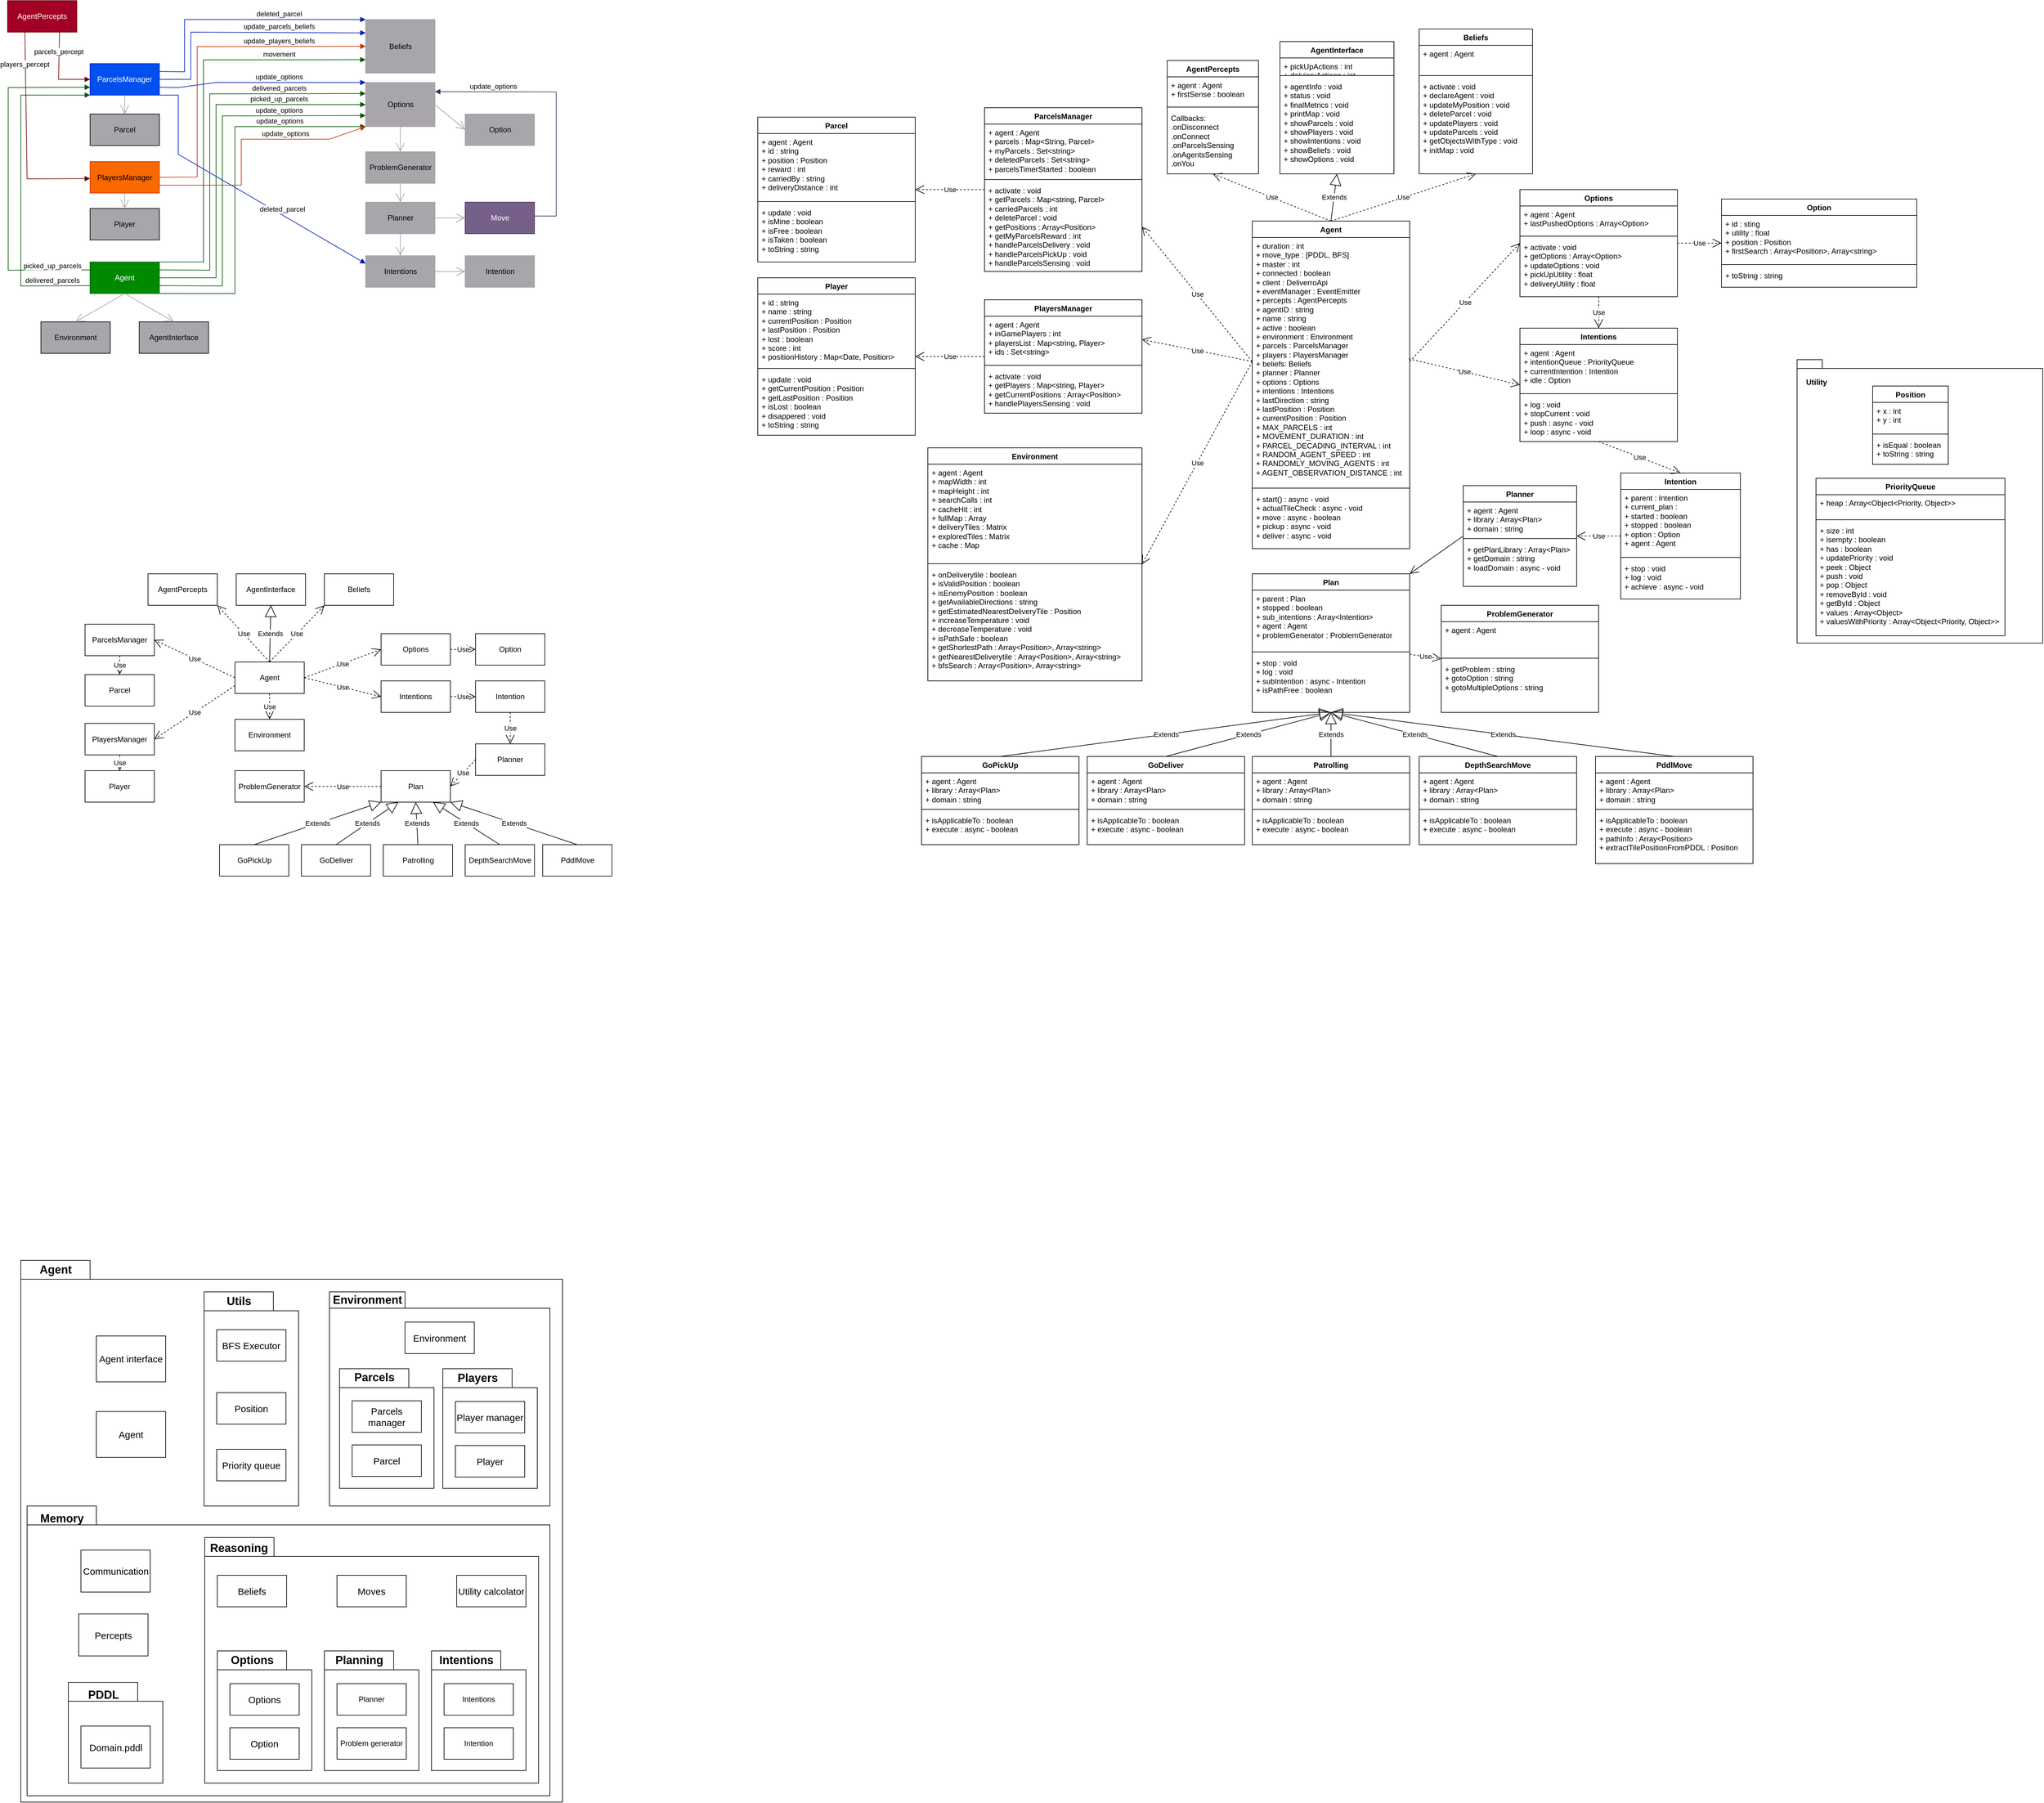 <mxfile version="22.1.21" type="device">
  <diagram id="C5RBs43oDa-KdzZeNtuy" name="Page-1">
    <mxGraphModel dx="3915" dy="2005" grid="1" gridSize="10" guides="1" tooltips="1" connect="1" arrows="1" fold="1" page="1" pageScale="1" pageWidth="827" pageHeight="1169" math="0" shadow="0">
      <root>
        <mxCell id="WIyWlLk6GJQsqaUBKTNV-0" />
        <mxCell id="WIyWlLk6GJQsqaUBKTNV-1" parent="WIyWlLk6GJQsqaUBKTNV-0" />
        <mxCell id="pZMk4KR1DqG65Ubxulum-41" value="" style="shape=folder;fontStyle=1;spacingTop=10;tabWidth=110;tabHeight=30;tabPosition=left;html=1;whiteSpace=wrap;" parent="WIyWlLk6GJQsqaUBKTNV-1" vertex="1">
          <mxGeometry x="-1850" y="1100" width="860" height="860" as="geometry" />
        </mxCell>
        <mxCell id="lzpyszdmwylU4AEcS6Kt-0" value="Agent" style="swimlane;fontStyle=1;align=center;verticalAlign=top;childLayout=stackLayout;horizontal=1;startSize=26;horizontalStack=0;resizeParent=1;resizeParentMax=0;resizeLast=0;collapsible=1;marginBottom=0;whiteSpace=wrap;html=1;" parent="WIyWlLk6GJQsqaUBKTNV-1" vertex="1">
          <mxGeometry x="105" y="-550" width="250" height="520" as="geometry">
            <mxRectangle x="105" y="-550" width="70" height="30" as="alternateBounds" />
          </mxGeometry>
        </mxCell>
        <mxCell id="lzpyszdmwylU4AEcS6Kt-1" value="+ duration : int&lt;br&gt;+ move_type : [PDDL, BFS]&lt;br&gt;+&amp;nbsp;master : int&lt;br&gt;+ connected : boolean&lt;br&gt;+ client : DeliverroApi&lt;br&gt;+ eventManager : EventEmitter&lt;br&gt;+ percepts : AgentPercepts&lt;br&gt;+ agentID : string&lt;br&gt;+ name : string&lt;br&gt;+ active : boolean&lt;br&gt;+ environment : Environment&lt;br&gt;+ parcels : ParcelsManager&lt;br&gt;+ players : PlayersManager&lt;br&gt;+ beliefs: Beliefs&lt;br&gt;+ planner : Planner&lt;br&gt;+ options : Options&lt;br&gt;+ intentions : Intentions&lt;br&gt;+ lastDirection : string&lt;br&gt;+ lastPosition : Position&lt;br&gt;+ currentPosition : Position&lt;br&gt;+ MAX_PARCELS : int&lt;br&gt;+ MOVEMENT_DURATION : int&lt;br&gt;+ PARCEL_DECADING_INTERVAL : int&lt;br&gt;+ RANDOM_AGENT_SPEED : int&lt;br&gt;+ RANDOMLY_MOVING_AGENTS : int&lt;br&gt;+ AGENT_OBSERVATION_DISTANCE : int" style="text;strokeColor=none;fillColor=none;align=left;verticalAlign=top;spacingLeft=4;spacingRight=4;overflow=hidden;rotatable=0;points=[[0,0.5],[1,0.5]];portConstraint=eastwest;whiteSpace=wrap;html=1;" parent="lzpyszdmwylU4AEcS6Kt-0" vertex="1">
          <mxGeometry y="26" width="250" height="394" as="geometry" />
        </mxCell>
        <mxCell id="lzpyszdmwylU4AEcS6Kt-2" value="" style="line;strokeWidth=1;fillColor=none;align=left;verticalAlign=middle;spacingTop=-1;spacingLeft=3;spacingRight=3;rotatable=0;labelPosition=right;points=[];portConstraint=eastwest;strokeColor=inherit;" parent="lzpyszdmwylU4AEcS6Kt-0" vertex="1">
          <mxGeometry y="420" width="250" height="8" as="geometry" />
        </mxCell>
        <mxCell id="lzpyszdmwylU4AEcS6Kt-3" value="+ start() : async - void&lt;br&gt;+ actualTileCheck : async - void&lt;br&gt;+ move : async - boolean&lt;br&gt;+ pickup : async - void&lt;br&gt;+ deliver : async - void" style="text;strokeColor=none;fillColor=none;align=left;verticalAlign=top;spacingLeft=4;spacingRight=4;overflow=hidden;rotatable=0;points=[[0,0.5],[1,0.5]];portConstraint=eastwest;whiteSpace=wrap;html=1;" parent="lzpyszdmwylU4AEcS6Kt-0" vertex="1">
          <mxGeometry y="428" width="250" height="92" as="geometry" />
        </mxCell>
        <mxCell id="lzpyszdmwylU4AEcS6Kt-5" value="AgentInterface" style="swimlane;fontStyle=1;align=center;verticalAlign=top;childLayout=stackLayout;horizontal=1;startSize=26;horizontalStack=0;resizeParent=1;resizeParentMax=0;resizeLast=0;collapsible=1;marginBottom=0;whiteSpace=wrap;html=1;" parent="WIyWlLk6GJQsqaUBKTNV-1" vertex="1">
          <mxGeometry x="149" y="-835" width="181" height="210" as="geometry">
            <mxRectangle x="220" y="-835" width="120" height="30" as="alternateBounds" />
          </mxGeometry>
        </mxCell>
        <mxCell id="lzpyszdmwylU4AEcS6Kt-6" value="+ pickUpActions : int&lt;br&gt;+ delvieryActions : int&lt;br&gt;+ parcelsDelivered : int&lt;br&gt;+&amp;nbsp;parcelsPickedUp : int&lt;br&gt;+&amp;nbsp;initialScore : int&lt;br&gt;+&amp;nbsp;effectiveMovement : int&lt;br&gt;+&amp;nbsp;movementAttempts : int&lt;br&gt;+&amp;nbsp;failMovement : int&lt;br&gt;+&amp;nbsp;score : int" style="text;strokeColor=none;fillColor=none;align=left;verticalAlign=top;spacingLeft=4;spacingRight=4;overflow=hidden;rotatable=0;points=[[0,0.5],[1,0.5]];portConstraint=eastwest;whiteSpace=wrap;html=1;" parent="lzpyszdmwylU4AEcS6Kt-5" vertex="1">
          <mxGeometry y="26" width="181" height="24" as="geometry" />
        </mxCell>
        <mxCell id="lzpyszdmwylU4AEcS6Kt-7" value="" style="line;strokeWidth=1;fillColor=none;align=left;verticalAlign=middle;spacingTop=-1;spacingLeft=3;spacingRight=3;rotatable=0;labelPosition=right;points=[];portConstraint=eastwest;strokeColor=inherit;" parent="lzpyszdmwylU4AEcS6Kt-5" vertex="1">
          <mxGeometry y="50" width="181" height="8" as="geometry" />
        </mxCell>
        <mxCell id="lzpyszdmwylU4AEcS6Kt-8" value="+ agentInfo : void&lt;br&gt;+ status : void&lt;br&gt;+ finalMetrics : void&lt;br&gt;+ printMap : void&lt;br&gt;+ showParcels : void&lt;br&gt;+ showPlayers : void&lt;br&gt;+ showIntentions : void&lt;br&gt;+ showBeliefs : void&lt;br&gt;+ showOptions : void" style="text;strokeColor=none;fillColor=none;align=left;verticalAlign=top;spacingLeft=4;spacingRight=4;overflow=hidden;rotatable=0;points=[[0,0.5],[1,0.5]];portConstraint=eastwest;whiteSpace=wrap;html=1;" parent="lzpyszdmwylU4AEcS6Kt-5" vertex="1">
          <mxGeometry y="58" width="181" height="152" as="geometry" />
        </mxCell>
        <mxCell id="lzpyszdmwylU4AEcS6Kt-9" value="AgentPercepts" style="swimlane;fontStyle=1;align=center;verticalAlign=top;childLayout=stackLayout;horizontal=1;startSize=26;horizontalStack=0;resizeParent=1;resizeParentMax=0;resizeLast=0;collapsible=1;marginBottom=0;whiteSpace=wrap;html=1;" parent="WIyWlLk6GJQsqaUBKTNV-1" vertex="1">
          <mxGeometry x="-30" y="-805" width="145" height="180" as="geometry">
            <mxRectangle x="100" y="-830" width="130" height="30" as="alternateBounds" />
          </mxGeometry>
        </mxCell>
        <mxCell id="lzpyszdmwylU4AEcS6Kt-10" value="+ agent : Agent&lt;br&gt;+ firstSense : boolean" style="text;strokeColor=none;fillColor=none;align=left;verticalAlign=top;spacingLeft=4;spacingRight=4;overflow=hidden;rotatable=0;points=[[0,0.5],[1,0.5]];portConstraint=eastwest;whiteSpace=wrap;html=1;" parent="lzpyszdmwylU4AEcS6Kt-9" vertex="1">
          <mxGeometry y="26" width="145" height="44" as="geometry" />
        </mxCell>
        <mxCell id="lzpyszdmwylU4AEcS6Kt-11" value="" style="line;strokeWidth=1;fillColor=none;align=left;verticalAlign=middle;spacingTop=-1;spacingLeft=3;spacingRight=3;rotatable=0;labelPosition=right;points=[];portConstraint=eastwest;strokeColor=inherit;" parent="lzpyszdmwylU4AEcS6Kt-9" vertex="1">
          <mxGeometry y="70" width="145" height="8" as="geometry" />
        </mxCell>
        <mxCell id="lzpyszdmwylU4AEcS6Kt-12" value="Callbacks:&lt;br&gt;.onDisconnect&lt;br&gt;.onConnect&lt;br&gt;.onParcelsSensing&lt;br&gt;.onAgentsSensing&lt;br&gt;.onYou" style="text;strokeColor=none;fillColor=none;align=left;verticalAlign=top;spacingLeft=4;spacingRight=4;overflow=hidden;rotatable=0;points=[[0,0.5],[1,0.5]];portConstraint=eastwest;whiteSpace=wrap;html=1;" parent="lzpyszdmwylU4AEcS6Kt-9" vertex="1">
          <mxGeometry y="78" width="145" height="102" as="geometry" />
        </mxCell>
        <mxCell id="lzpyszdmwylU4AEcS6Kt-13" value="Environment" style="swimlane;fontStyle=1;align=center;verticalAlign=top;childLayout=stackLayout;horizontal=1;startSize=26;horizontalStack=0;resizeParent=1;resizeParentMax=0;resizeLast=0;collapsible=1;marginBottom=0;whiteSpace=wrap;html=1;" parent="WIyWlLk6GJQsqaUBKTNV-1" vertex="1">
          <mxGeometry x="-410" y="-190" width="340" height="370" as="geometry">
            <mxRectangle x="-540" y="-170" width="110" height="30" as="alternateBounds" />
          </mxGeometry>
        </mxCell>
        <mxCell id="lzpyszdmwylU4AEcS6Kt-14" value="+ agent : Agent&lt;br&gt;+ mapWidth : int&lt;br&gt;+ mapHeight : int&lt;br&gt;+ searchCalls : int&lt;br&gt;+ cacheHit : int&lt;br&gt;+ fullMap : Array&lt;br&gt;+ deliveryTiles : Matrix&lt;br&gt;+ exploredTiles : Matrix&lt;br&gt;+ cache : Map" style="text;strokeColor=none;fillColor=none;align=left;verticalAlign=top;spacingLeft=4;spacingRight=4;overflow=hidden;rotatable=0;points=[[0,0.5],[1,0.5]];portConstraint=eastwest;whiteSpace=wrap;html=1;" parent="lzpyszdmwylU4AEcS6Kt-13" vertex="1">
          <mxGeometry y="26" width="340" height="154" as="geometry" />
        </mxCell>
        <mxCell id="lzpyszdmwylU4AEcS6Kt-15" value="" style="line;strokeWidth=1;fillColor=none;align=left;verticalAlign=middle;spacingTop=-1;spacingLeft=3;spacingRight=3;rotatable=0;labelPosition=right;points=[];portConstraint=eastwest;strokeColor=inherit;" parent="lzpyszdmwylU4AEcS6Kt-13" vertex="1">
          <mxGeometry y="180" width="340" height="8" as="geometry" />
        </mxCell>
        <mxCell id="lzpyszdmwylU4AEcS6Kt-16" value="+ onDeliverytile : boolean&lt;br&gt;+ isValidPosition : boolean&lt;br&gt;+ isEnemyPosition : boolean&lt;br&gt;+ getAvailableDirections : string&lt;br&gt;+ getEstimatedNearestDeliveryTile : Position&lt;br&gt;+ increaseTemperature : void&lt;br&gt;+ decreaseTemperature : void&lt;br&gt;+ isPathSafe : boolean&lt;br&gt;+ getShortestPath : Array&amp;lt;Position&amp;gt;, Array&amp;lt;string&amp;gt;&lt;br&gt;+ getNearestDeliverytile : Array&amp;lt;Position&amp;gt;, Array&amp;lt;string&amp;gt;&lt;br&gt;+ bfsSearch : Array&amp;lt;Position&amp;gt;, Array&amp;lt;string&amp;gt;" style="text;strokeColor=none;fillColor=none;align=left;verticalAlign=top;spacingLeft=4;spacingRight=4;overflow=hidden;rotatable=0;points=[[0,0.5],[1,0.5]];portConstraint=eastwest;whiteSpace=wrap;html=1;" parent="lzpyszdmwylU4AEcS6Kt-13" vertex="1">
          <mxGeometry y="188" width="340" height="182" as="geometry" />
        </mxCell>
        <mxCell id="lzpyszdmwylU4AEcS6Kt-17" value="Parcel" style="swimlane;fontStyle=1;align=center;verticalAlign=top;childLayout=stackLayout;horizontal=1;startSize=26;horizontalStack=0;resizeParent=1;resizeParentMax=0;resizeLast=0;collapsible=1;marginBottom=0;whiteSpace=wrap;html=1;" parent="WIyWlLk6GJQsqaUBKTNV-1" vertex="1">
          <mxGeometry x="-680" y="-715" width="250" height="230" as="geometry">
            <mxRectangle x="-680" y="-585" width="80" height="30" as="alternateBounds" />
          </mxGeometry>
        </mxCell>
        <mxCell id="lzpyszdmwylU4AEcS6Kt-18" value="+ agent : Agent&lt;br&gt;+ id : string&lt;br&gt;+ position : Position&lt;br&gt;+ reward : int&lt;br&gt;+ carriedBy : string&lt;br&gt;+ deliveryDistance : int" style="text;strokeColor=none;fillColor=none;align=left;verticalAlign=top;spacingLeft=4;spacingRight=4;overflow=hidden;rotatable=0;points=[[0,0.5],[1,0.5]];portConstraint=eastwest;whiteSpace=wrap;html=1;" parent="lzpyszdmwylU4AEcS6Kt-17" vertex="1">
          <mxGeometry y="26" width="250" height="104" as="geometry" />
        </mxCell>
        <mxCell id="lzpyszdmwylU4AEcS6Kt-19" value="" style="line;strokeWidth=1;fillColor=none;align=left;verticalAlign=middle;spacingTop=-1;spacingLeft=3;spacingRight=3;rotatable=0;labelPosition=right;points=[];portConstraint=eastwest;strokeColor=inherit;" parent="lzpyszdmwylU4AEcS6Kt-17" vertex="1">
          <mxGeometry y="130" width="250" height="8" as="geometry" />
        </mxCell>
        <mxCell id="lzpyszdmwylU4AEcS6Kt-20" value="+ update : void&lt;br&gt;+ isMine : boolean&lt;br&gt;+ isFree : boolean&lt;br&gt;+ isTaken : boolean&lt;br&gt;+ toString : string" style="text;strokeColor=none;fillColor=none;align=left;verticalAlign=top;spacingLeft=4;spacingRight=4;overflow=hidden;rotatable=0;points=[[0,0.5],[1,0.5]];portConstraint=eastwest;whiteSpace=wrap;html=1;" parent="lzpyszdmwylU4AEcS6Kt-17" vertex="1">
          <mxGeometry y="138" width="250" height="92" as="geometry" />
        </mxCell>
        <mxCell id="lzpyszdmwylU4AEcS6Kt-21" value="Player&lt;br&gt;" style="swimlane;fontStyle=1;align=center;verticalAlign=top;childLayout=stackLayout;horizontal=1;startSize=26;horizontalStack=0;resizeParent=1;resizeParentMax=0;resizeLast=0;collapsible=1;marginBottom=0;whiteSpace=wrap;html=1;" parent="WIyWlLk6GJQsqaUBKTNV-1" vertex="1">
          <mxGeometry x="-680" y="-460" width="250" height="250" as="geometry">
            <mxRectangle x="-560" y="-280" width="80" height="30" as="alternateBounds" />
          </mxGeometry>
        </mxCell>
        <mxCell id="lzpyszdmwylU4AEcS6Kt-22" value="+ id : string&lt;br&gt;+ name : string&lt;br&gt;+ currentPosition : Position&lt;br&gt;+ lastPosition : Position&lt;br&gt;+ lost : boolean&lt;br&gt;+ score : int&lt;br&gt;+ positionHistory : Map&amp;lt;Date, Position&amp;gt;&lt;br&gt;" style="text;strokeColor=none;fillColor=none;align=left;verticalAlign=top;spacingLeft=4;spacingRight=4;overflow=hidden;rotatable=0;points=[[0,0.5],[1,0.5]];portConstraint=eastwest;whiteSpace=wrap;html=1;" parent="lzpyszdmwylU4AEcS6Kt-21" vertex="1">
          <mxGeometry y="26" width="250" height="114" as="geometry" />
        </mxCell>
        <mxCell id="lzpyszdmwylU4AEcS6Kt-23" value="" style="line;strokeWidth=1;fillColor=none;align=left;verticalAlign=middle;spacingTop=-1;spacingLeft=3;spacingRight=3;rotatable=0;labelPosition=right;points=[];portConstraint=eastwest;strokeColor=inherit;" parent="lzpyszdmwylU4AEcS6Kt-21" vertex="1">
          <mxGeometry y="140" width="250" height="8" as="geometry" />
        </mxCell>
        <mxCell id="lzpyszdmwylU4AEcS6Kt-24" value="+ update : void&lt;br&gt;+ getCurrentPosition : Position&lt;br&gt;+ getLastPosition : Position&lt;br&gt;+ isLost : boolean&lt;br&gt;+ disappered : void&lt;br&gt;+ toString : string" style="text;strokeColor=none;fillColor=none;align=left;verticalAlign=top;spacingLeft=4;spacingRight=4;overflow=hidden;rotatable=0;points=[[0,0.5],[1,0.5]];portConstraint=eastwest;whiteSpace=wrap;html=1;" parent="lzpyszdmwylU4AEcS6Kt-21" vertex="1">
          <mxGeometry y="148" width="250" height="102" as="geometry" />
        </mxCell>
        <mxCell id="lzpyszdmwylU4AEcS6Kt-25" value="ParcelsManager" style="swimlane;fontStyle=1;align=center;verticalAlign=top;childLayout=stackLayout;horizontal=1;startSize=26;horizontalStack=0;resizeParent=1;resizeParentMax=0;resizeLast=0;collapsible=1;marginBottom=0;whiteSpace=wrap;html=1;" parent="WIyWlLk6GJQsqaUBKTNV-1" vertex="1">
          <mxGeometry x="-320" y="-730" width="250" height="260" as="geometry">
            <mxRectangle x="-320" y="-600" width="130" height="30" as="alternateBounds" />
          </mxGeometry>
        </mxCell>
        <mxCell id="lzpyszdmwylU4AEcS6Kt-26" value="+ agent : Agent&lt;br&gt;+ parcels : Map&amp;lt;String, Parcel&amp;gt;&lt;br&gt;+ myParcels : Set&amp;lt;string&amp;gt;&lt;br&gt;+ deletedParcels : Set&amp;lt;string&amp;gt;&lt;br&gt;+ parcelsTimerStarted : boolean" style="text;strokeColor=none;fillColor=none;align=left;verticalAlign=top;spacingLeft=4;spacingRight=4;overflow=hidden;rotatable=0;points=[[0,0.5],[1,0.5]];portConstraint=eastwest;whiteSpace=wrap;html=1;" parent="lzpyszdmwylU4AEcS6Kt-25" vertex="1">
          <mxGeometry y="26" width="250" height="84" as="geometry" />
        </mxCell>
        <mxCell id="lzpyszdmwylU4AEcS6Kt-27" value="" style="line;strokeWidth=1;fillColor=none;align=left;verticalAlign=middle;spacingTop=-1;spacingLeft=3;spacingRight=3;rotatable=0;labelPosition=right;points=[];portConstraint=eastwest;strokeColor=inherit;" parent="lzpyszdmwylU4AEcS6Kt-25" vertex="1">
          <mxGeometry y="110" width="250" height="8" as="geometry" />
        </mxCell>
        <mxCell id="lzpyszdmwylU4AEcS6Kt-28" value="+ activate : void&lt;br&gt;+ getParcels : Map&amp;lt;string, Parcel&amp;gt;&lt;br&gt;+ carriedParcels : int&lt;br&gt;+ deleteParcel : void&lt;br&gt;+ getPositions : Array&amp;lt;Position&amp;gt;&lt;br&gt;+ getMyParcelsReward : int&lt;br&gt;+ handleParcelsDelivery : void&lt;br&gt;+ handleParcelsPickUp : void&lt;br&gt;+ handleParcelsSensing : void" style="text;strokeColor=none;fillColor=none;align=left;verticalAlign=top;spacingLeft=4;spacingRight=4;overflow=hidden;rotatable=0;points=[[0,0.5],[1,0.5]];portConstraint=eastwest;whiteSpace=wrap;html=1;" parent="lzpyszdmwylU4AEcS6Kt-25" vertex="1">
          <mxGeometry y="118" width="250" height="142" as="geometry" />
        </mxCell>
        <mxCell id="lzpyszdmwylU4AEcS6Kt-29" value="PlayersManager" style="swimlane;fontStyle=1;align=center;verticalAlign=top;childLayout=stackLayout;horizontal=1;startSize=26;horizontalStack=0;resizeParent=1;resizeParentMax=0;resizeLast=0;collapsible=1;marginBottom=0;whiteSpace=wrap;html=1;" parent="WIyWlLk6GJQsqaUBKTNV-1" vertex="1">
          <mxGeometry x="-320" y="-425" width="250" height="180" as="geometry">
            <mxRectangle x="-320" y="-300" width="130" height="30" as="alternateBounds" />
          </mxGeometry>
        </mxCell>
        <mxCell id="lzpyszdmwylU4AEcS6Kt-30" value="+ agent : Agent&lt;br&gt;+ inGamePlayers : int&lt;br&gt;+ playersList : Map&amp;lt;string, Player&amp;gt;&lt;br&gt;+ ids : Set&amp;lt;string&amp;gt;&lt;br&gt;" style="text;strokeColor=none;fillColor=none;align=left;verticalAlign=top;spacingLeft=4;spacingRight=4;overflow=hidden;rotatable=0;points=[[0,0.5],[1,0.5]];portConstraint=eastwest;whiteSpace=wrap;html=1;" parent="lzpyszdmwylU4AEcS6Kt-29" vertex="1">
          <mxGeometry y="26" width="250" height="74" as="geometry" />
        </mxCell>
        <mxCell id="lzpyszdmwylU4AEcS6Kt-31" value="" style="line;strokeWidth=1;fillColor=none;align=left;verticalAlign=middle;spacingTop=-1;spacingLeft=3;spacingRight=3;rotatable=0;labelPosition=right;points=[];portConstraint=eastwest;strokeColor=inherit;" parent="lzpyszdmwylU4AEcS6Kt-29" vertex="1">
          <mxGeometry y="100" width="250" height="8" as="geometry" />
        </mxCell>
        <mxCell id="lzpyszdmwylU4AEcS6Kt-32" value="+ activate : void&lt;br&gt;+ getPlayers : Map&amp;lt;string, Player&amp;gt;&lt;br&gt;+ getCurrentPositions : Array&amp;lt;Position&amp;gt;&lt;br&gt;+ handlePlayersSensing : void" style="text;strokeColor=none;fillColor=none;align=left;verticalAlign=top;spacingLeft=4;spacingRight=4;overflow=hidden;rotatable=0;points=[[0,0.5],[1,0.5]];portConstraint=eastwest;whiteSpace=wrap;html=1;" parent="lzpyszdmwylU4AEcS6Kt-29" vertex="1">
          <mxGeometry y="108" width="250" height="72" as="geometry" />
        </mxCell>
        <mxCell id="lzpyszdmwylU4AEcS6Kt-33" value="Beliefs" style="swimlane;fontStyle=1;align=center;verticalAlign=top;childLayout=stackLayout;horizontal=1;startSize=26;horizontalStack=0;resizeParent=1;resizeParentMax=0;resizeLast=0;collapsible=1;marginBottom=0;whiteSpace=wrap;html=1;" parent="WIyWlLk6GJQsqaUBKTNV-1" vertex="1">
          <mxGeometry x="370" y="-855" width="180" height="230" as="geometry">
            <mxRectangle x="410" y="-800" width="80" height="30" as="alternateBounds" />
          </mxGeometry>
        </mxCell>
        <mxCell id="lzpyszdmwylU4AEcS6Kt-34" value="+ agent : Agent" style="text;strokeColor=none;fillColor=none;align=left;verticalAlign=top;spacingLeft=4;spacingRight=4;overflow=hidden;rotatable=0;points=[[0,0.5],[1,0.5]];portConstraint=eastwest;whiteSpace=wrap;html=1;" parent="lzpyszdmwylU4AEcS6Kt-33" vertex="1">
          <mxGeometry y="26" width="180" height="44" as="geometry" />
        </mxCell>
        <mxCell id="lzpyszdmwylU4AEcS6Kt-35" value="" style="line;strokeWidth=1;fillColor=none;align=left;verticalAlign=middle;spacingTop=-1;spacingLeft=3;spacingRight=3;rotatable=0;labelPosition=right;points=[];portConstraint=eastwest;strokeColor=inherit;" parent="lzpyszdmwylU4AEcS6Kt-33" vertex="1">
          <mxGeometry y="70" width="180" height="8" as="geometry" />
        </mxCell>
        <mxCell id="lzpyszdmwylU4AEcS6Kt-36" value="+ activate : void&lt;br&gt;+ declareAgent : void&lt;br&gt;+ updateMyPosition : void&lt;br&gt;+ deleteParcel : void&lt;br&gt;+ updatePlayers : void&lt;br&gt;+ updateParcels : void&lt;br&gt;+ getObjectsWithType : void&lt;br&gt;+ initMap : void" style="text;strokeColor=none;fillColor=none;align=left;verticalAlign=top;spacingLeft=4;spacingRight=4;overflow=hidden;rotatable=0;points=[[0,0.5],[1,0.5]];portConstraint=eastwest;whiteSpace=wrap;html=1;" parent="lzpyszdmwylU4AEcS6Kt-33" vertex="1">
          <mxGeometry y="78" width="180" height="152" as="geometry" />
        </mxCell>
        <mxCell id="lzpyszdmwylU4AEcS6Kt-37" value="Intention" style="swimlane;fontStyle=1;align=center;verticalAlign=top;childLayout=stackLayout;horizontal=1;startSize=26;horizontalStack=0;resizeParent=1;resizeParentMax=0;resizeLast=0;collapsible=1;marginBottom=0;whiteSpace=wrap;html=1;" parent="WIyWlLk6GJQsqaUBKTNV-1" vertex="1">
          <mxGeometry x="690" y="-150" width="190" height="200" as="geometry">
            <mxRectangle x="290" y="20" width="90" height="30" as="alternateBounds" />
          </mxGeometry>
        </mxCell>
        <mxCell id="lzpyszdmwylU4AEcS6Kt-38" value="+ parent : Intention&lt;br&gt;+ current_plan :&amp;nbsp;&lt;br&gt;+ started : boolean&lt;br&gt;+ stopped : boolean&lt;br&gt;+ option : Option&lt;br&gt;+ agent : Agent" style="text;strokeColor=none;fillColor=none;align=left;verticalAlign=top;spacingLeft=4;spacingRight=4;overflow=hidden;rotatable=0;points=[[0,0.5],[1,0.5]];portConstraint=eastwest;whiteSpace=wrap;html=1;" parent="lzpyszdmwylU4AEcS6Kt-37" vertex="1">
          <mxGeometry y="26" width="190" height="104" as="geometry" />
        </mxCell>
        <mxCell id="lzpyszdmwylU4AEcS6Kt-39" value="" style="line;strokeWidth=1;fillColor=none;align=left;verticalAlign=middle;spacingTop=-1;spacingLeft=3;spacingRight=3;rotatable=0;labelPosition=right;points=[];portConstraint=eastwest;strokeColor=inherit;" parent="lzpyszdmwylU4AEcS6Kt-37" vertex="1">
          <mxGeometry y="130" width="190" height="8" as="geometry" />
        </mxCell>
        <mxCell id="lzpyszdmwylU4AEcS6Kt-40" value="+ stop : void&lt;br&gt;+ log : void&lt;br&gt;+ achieve : async - void" style="text;strokeColor=none;fillColor=none;align=left;verticalAlign=top;spacingLeft=4;spacingRight=4;overflow=hidden;rotatable=0;points=[[0,0.5],[1,0.5]];portConstraint=eastwest;whiteSpace=wrap;html=1;" parent="lzpyszdmwylU4AEcS6Kt-37" vertex="1">
          <mxGeometry y="138" width="190" height="62" as="geometry" />
        </mxCell>
        <mxCell id="lzpyszdmwylU4AEcS6Kt-41" value="Intentions" style="swimlane;fontStyle=1;align=center;verticalAlign=top;childLayout=stackLayout;horizontal=1;startSize=26;horizontalStack=0;resizeParent=1;resizeParentMax=0;resizeLast=0;collapsible=1;marginBottom=0;whiteSpace=wrap;html=1;" parent="WIyWlLk6GJQsqaUBKTNV-1" vertex="1">
          <mxGeometry x="530" y="-380" width="250" height="180" as="geometry">
            <mxRectangle x="530" y="-380" width="100" height="30" as="alternateBounds" />
          </mxGeometry>
        </mxCell>
        <mxCell id="lzpyszdmwylU4AEcS6Kt-42" value="+ agent : Agent&lt;br&gt;+ intentionQueue : PriorityQueue&lt;br&gt;+ currentIntention : Intention&lt;br&gt;+ idle : Option&lt;br&gt;" style="text;strokeColor=none;fillColor=none;align=left;verticalAlign=top;spacingLeft=4;spacingRight=4;overflow=hidden;rotatable=0;points=[[0,0.5],[1,0.5]];portConstraint=eastwest;whiteSpace=wrap;html=1;" parent="lzpyszdmwylU4AEcS6Kt-41" vertex="1">
          <mxGeometry y="26" width="250" height="74" as="geometry" />
        </mxCell>
        <mxCell id="lzpyszdmwylU4AEcS6Kt-43" value="" style="line;strokeWidth=1;fillColor=none;align=left;verticalAlign=middle;spacingTop=-1;spacingLeft=3;spacingRight=3;rotatable=0;labelPosition=right;points=[];portConstraint=eastwest;strokeColor=inherit;" parent="lzpyszdmwylU4AEcS6Kt-41" vertex="1">
          <mxGeometry y="100" width="250" height="8" as="geometry" />
        </mxCell>
        <mxCell id="lzpyszdmwylU4AEcS6Kt-44" value="+ log : void&lt;br&gt;+ stopCurrent : void&lt;br&gt;+ push : async - void&lt;br&gt;+ loop : async - void" style="text;strokeColor=none;fillColor=none;align=left;verticalAlign=top;spacingLeft=4;spacingRight=4;overflow=hidden;rotatable=0;points=[[0,0.5],[1,0.5]];portConstraint=eastwest;whiteSpace=wrap;html=1;" parent="lzpyszdmwylU4AEcS6Kt-41" vertex="1">
          <mxGeometry y="108" width="250" height="72" as="geometry" />
        </mxCell>
        <mxCell id="lzpyszdmwylU4AEcS6Kt-45" value="Options" style="swimlane;fontStyle=1;align=center;verticalAlign=top;childLayout=stackLayout;horizontal=1;startSize=26;horizontalStack=0;resizeParent=1;resizeParentMax=0;resizeLast=0;collapsible=1;marginBottom=0;whiteSpace=wrap;html=1;" parent="WIyWlLk6GJQsqaUBKTNV-1" vertex="1">
          <mxGeometry x="530" y="-600" width="250" height="170" as="geometry">
            <mxRectangle x="550" y="-280" width="90" height="30" as="alternateBounds" />
          </mxGeometry>
        </mxCell>
        <mxCell id="lzpyszdmwylU4AEcS6Kt-46" value="+ agent : Agent&lt;br&gt;+ lastPushedOptions : Array&amp;lt;Option&amp;gt;" style="text;strokeColor=none;fillColor=none;align=left;verticalAlign=top;spacingLeft=4;spacingRight=4;overflow=hidden;rotatable=0;points=[[0,0.5],[1,0.5]];portConstraint=eastwest;whiteSpace=wrap;html=1;" parent="lzpyszdmwylU4AEcS6Kt-45" vertex="1">
          <mxGeometry y="26" width="250" height="44" as="geometry" />
        </mxCell>
        <mxCell id="lzpyszdmwylU4AEcS6Kt-47" value="" style="line;strokeWidth=1;fillColor=none;align=left;verticalAlign=middle;spacingTop=-1;spacingLeft=3;spacingRight=3;rotatable=0;labelPosition=right;points=[];portConstraint=eastwest;strokeColor=inherit;" parent="lzpyszdmwylU4AEcS6Kt-45" vertex="1">
          <mxGeometry y="70" width="250" height="8" as="geometry" />
        </mxCell>
        <mxCell id="lzpyszdmwylU4AEcS6Kt-48" value="+ activate : void&lt;br&gt;+ getOptions : Array&amp;lt;Option&amp;gt;&lt;br&gt;+ updateOptions : void&lt;br&gt;+ pickUpUtility : float&lt;br&gt;+ deliveryUtility : float" style="text;strokeColor=none;fillColor=none;align=left;verticalAlign=top;spacingLeft=4;spacingRight=4;overflow=hidden;rotatable=0;points=[[0,0.5],[1,0.5]];portConstraint=eastwest;whiteSpace=wrap;html=1;" parent="lzpyszdmwylU4AEcS6Kt-45" vertex="1">
          <mxGeometry y="78" width="250" height="92" as="geometry" />
        </mxCell>
        <mxCell id="lzpyszdmwylU4AEcS6Kt-49" value="Option" style="swimlane;fontStyle=1;align=center;verticalAlign=top;childLayout=stackLayout;horizontal=1;startSize=26;horizontalStack=0;resizeParent=1;resizeParentMax=0;resizeLast=0;collapsible=1;marginBottom=0;whiteSpace=wrap;html=1;" parent="WIyWlLk6GJQsqaUBKTNV-1" vertex="1">
          <mxGeometry x="850" y="-585" width="310" height="140" as="geometry">
            <mxRectangle x="920" y="-210" width="80" height="30" as="alternateBounds" />
          </mxGeometry>
        </mxCell>
        <mxCell id="lzpyszdmwylU4AEcS6Kt-50" value="+ id : sting&lt;br&gt;+ utility : float&lt;br&gt;+ position : Position&lt;br&gt;+ firstSearch : Array&amp;lt;Position&amp;gt;, Array&amp;lt;string&amp;gt;&lt;br&gt;" style="text;strokeColor=none;fillColor=none;align=left;verticalAlign=top;spacingLeft=4;spacingRight=4;overflow=hidden;rotatable=0;points=[[0,0.5],[1,0.5]];portConstraint=eastwest;whiteSpace=wrap;html=1;" parent="lzpyszdmwylU4AEcS6Kt-49" vertex="1">
          <mxGeometry y="26" width="310" height="74" as="geometry" />
        </mxCell>
        <mxCell id="lzpyszdmwylU4AEcS6Kt-51" value="" style="line;strokeWidth=1;fillColor=none;align=left;verticalAlign=middle;spacingTop=-1;spacingLeft=3;spacingRight=3;rotatable=0;labelPosition=right;points=[];portConstraint=eastwest;strokeColor=inherit;" parent="lzpyszdmwylU4AEcS6Kt-49" vertex="1">
          <mxGeometry y="100" width="310" height="8" as="geometry" />
        </mxCell>
        <mxCell id="lzpyszdmwylU4AEcS6Kt-52" value="+ toString : string" style="text;strokeColor=none;fillColor=none;align=left;verticalAlign=top;spacingLeft=4;spacingRight=4;overflow=hidden;rotatable=0;points=[[0,0.5],[1,0.5]];portConstraint=eastwest;whiteSpace=wrap;html=1;" parent="lzpyszdmwylU4AEcS6Kt-49" vertex="1">
          <mxGeometry y="108" width="310" height="32" as="geometry" />
        </mxCell>
        <mxCell id="lzpyszdmwylU4AEcS6Kt-53" value="Planner" style="swimlane;fontStyle=1;align=center;verticalAlign=top;childLayout=stackLayout;horizontal=1;startSize=26;horizontalStack=0;resizeParent=1;resizeParentMax=0;resizeLast=0;collapsible=1;marginBottom=0;whiteSpace=wrap;html=1;" parent="WIyWlLk6GJQsqaUBKTNV-1" vertex="1">
          <mxGeometry x="440" y="-130" width="180" height="160" as="geometry">
            <mxRectangle x="440" y="-130" width="80" height="30" as="alternateBounds" />
          </mxGeometry>
        </mxCell>
        <mxCell id="lzpyszdmwylU4AEcS6Kt-54" value="+ agent : Agent&lt;br&gt;+ library : Array&amp;lt;Plan&amp;gt;&lt;br&gt;+ domain : string" style="text;strokeColor=none;fillColor=none;align=left;verticalAlign=top;spacingLeft=4;spacingRight=4;overflow=hidden;rotatable=0;points=[[0,0.5],[1,0.5]];portConstraint=eastwest;whiteSpace=wrap;html=1;" parent="lzpyszdmwylU4AEcS6Kt-53" vertex="1">
          <mxGeometry y="26" width="180" height="54" as="geometry" />
        </mxCell>
        <mxCell id="lzpyszdmwylU4AEcS6Kt-55" value="" style="line;strokeWidth=1;fillColor=none;align=left;verticalAlign=middle;spacingTop=-1;spacingLeft=3;spacingRight=3;rotatable=0;labelPosition=right;points=[];portConstraint=eastwest;strokeColor=inherit;" parent="lzpyszdmwylU4AEcS6Kt-53" vertex="1">
          <mxGeometry y="80" width="180" height="8" as="geometry" />
        </mxCell>
        <mxCell id="lzpyszdmwylU4AEcS6Kt-56" value="+ getPlanLibrary : Array&amp;lt;Plan&amp;gt;&lt;br&gt;+ getDomain : string&lt;br&gt;+ loadDomain : async - void" style="text;strokeColor=none;fillColor=none;align=left;verticalAlign=top;spacingLeft=4;spacingRight=4;overflow=hidden;rotatable=0;points=[[0,0.5],[1,0.5]];portConstraint=eastwest;whiteSpace=wrap;html=1;" parent="lzpyszdmwylU4AEcS6Kt-53" vertex="1">
          <mxGeometry y="88" width="180" height="72" as="geometry" />
        </mxCell>
        <mxCell id="lzpyszdmwylU4AEcS6Kt-57" value="GoPickUp" style="swimlane;fontStyle=1;align=center;verticalAlign=top;childLayout=stackLayout;horizontal=1;startSize=26;horizontalStack=0;resizeParent=1;resizeParentMax=0;resizeLast=0;collapsible=1;marginBottom=0;whiteSpace=wrap;html=1;" parent="WIyWlLk6GJQsqaUBKTNV-1" vertex="1">
          <mxGeometry x="-420" y="300" width="250" height="140" as="geometry">
            <mxRectangle x="-150" y="290" width="100" height="30" as="alternateBounds" />
          </mxGeometry>
        </mxCell>
        <mxCell id="lzpyszdmwylU4AEcS6Kt-58" value="+ agent : Agent&lt;br&gt;+ library : Array&amp;lt;Plan&amp;gt;&lt;br&gt;+ domain : string" style="text;strokeColor=none;fillColor=none;align=left;verticalAlign=top;spacingLeft=4;spacingRight=4;overflow=hidden;rotatable=0;points=[[0,0.5],[1,0.5]];portConstraint=eastwest;whiteSpace=wrap;html=1;" parent="lzpyszdmwylU4AEcS6Kt-57" vertex="1">
          <mxGeometry y="26" width="250" height="54" as="geometry" />
        </mxCell>
        <mxCell id="lzpyszdmwylU4AEcS6Kt-59" value="" style="line;strokeWidth=1;fillColor=none;align=left;verticalAlign=middle;spacingTop=-1;spacingLeft=3;spacingRight=3;rotatable=0;labelPosition=right;points=[];portConstraint=eastwest;strokeColor=inherit;" parent="lzpyszdmwylU4AEcS6Kt-57" vertex="1">
          <mxGeometry y="80" width="250" height="8" as="geometry" />
        </mxCell>
        <mxCell id="lzpyszdmwylU4AEcS6Kt-60" value="+ isApplicableTo : boolean&lt;br&gt;+ execute : async - boolean&lt;br&gt;" style="text;strokeColor=none;fillColor=none;align=left;verticalAlign=top;spacingLeft=4;spacingRight=4;overflow=hidden;rotatable=0;points=[[0,0.5],[1,0.5]];portConstraint=eastwest;whiteSpace=wrap;html=1;" parent="lzpyszdmwylU4AEcS6Kt-57" vertex="1">
          <mxGeometry y="88" width="250" height="52" as="geometry" />
        </mxCell>
        <mxCell id="lzpyszdmwylU4AEcS6Kt-61" value="Plan" style="swimlane;fontStyle=1;align=center;verticalAlign=top;childLayout=stackLayout;horizontal=1;startSize=26;horizontalStack=0;resizeParent=1;resizeParentMax=0;resizeLast=0;collapsible=1;marginBottom=0;whiteSpace=wrap;html=1;" parent="WIyWlLk6GJQsqaUBKTNV-1" vertex="1">
          <mxGeometry x="105" y="10" width="250" height="220" as="geometry">
            <mxRectangle x="105" y="10" width="70" height="30" as="alternateBounds" />
          </mxGeometry>
        </mxCell>
        <mxCell id="lzpyszdmwylU4AEcS6Kt-62" value="+ parent : Plan&lt;br&gt;+ stopped : boolean&lt;br&gt;+ sub_intentions : Array&amp;lt;Intention&amp;gt;&lt;br&gt;+ agent : Agent&lt;br&gt;+ problemGenerator : ProblemGenerator" style="text;strokeColor=none;fillColor=none;align=left;verticalAlign=top;spacingLeft=4;spacingRight=4;overflow=hidden;rotatable=0;points=[[0,0.5],[1,0.5]];portConstraint=eastwest;whiteSpace=wrap;html=1;" parent="lzpyszdmwylU4AEcS6Kt-61" vertex="1">
          <mxGeometry y="26" width="250" height="94" as="geometry" />
        </mxCell>
        <mxCell id="lzpyszdmwylU4AEcS6Kt-63" value="" style="line;strokeWidth=1;fillColor=none;align=left;verticalAlign=middle;spacingTop=-1;spacingLeft=3;spacingRight=3;rotatable=0;labelPosition=right;points=[];portConstraint=eastwest;strokeColor=inherit;" parent="lzpyszdmwylU4AEcS6Kt-61" vertex="1">
          <mxGeometry y="120" width="250" height="8" as="geometry" />
        </mxCell>
        <mxCell id="lzpyszdmwylU4AEcS6Kt-64" value="+ stop : void&lt;br&gt;+ log : void&lt;br&gt;+ subIntention : async - Intention&lt;br&gt;+ isPathFree : boolean" style="text;strokeColor=none;fillColor=none;align=left;verticalAlign=top;spacingLeft=4;spacingRight=4;overflow=hidden;rotatable=0;points=[[0,0.5],[1,0.5]];portConstraint=eastwest;whiteSpace=wrap;html=1;" parent="lzpyszdmwylU4AEcS6Kt-61" vertex="1">
          <mxGeometry y="128" width="250" height="92" as="geometry" />
        </mxCell>
        <mxCell id="lzpyszdmwylU4AEcS6Kt-65" value="DepthSearchMove" style="swimlane;fontStyle=1;align=center;verticalAlign=top;childLayout=stackLayout;horizontal=1;startSize=26;horizontalStack=0;resizeParent=1;resizeParentMax=0;resizeLast=0;collapsible=1;marginBottom=0;whiteSpace=wrap;html=1;" parent="WIyWlLk6GJQsqaUBKTNV-1" vertex="1">
          <mxGeometry x="370" y="300" width="250" height="140" as="geometry">
            <mxRectangle x="470" y="320" width="150" height="30" as="alternateBounds" />
          </mxGeometry>
        </mxCell>
        <mxCell id="lzpyszdmwylU4AEcS6Kt-66" value="+ agent : Agent&lt;br&gt;+ library : Array&amp;lt;Plan&amp;gt;&lt;br&gt;+ domain : string" style="text;strokeColor=none;fillColor=none;align=left;verticalAlign=top;spacingLeft=4;spacingRight=4;overflow=hidden;rotatable=0;points=[[0,0.5],[1,0.5]];portConstraint=eastwest;whiteSpace=wrap;html=1;" parent="lzpyszdmwylU4AEcS6Kt-65" vertex="1">
          <mxGeometry y="26" width="250" height="54" as="geometry" />
        </mxCell>
        <mxCell id="lzpyszdmwylU4AEcS6Kt-67" value="" style="line;strokeWidth=1;fillColor=none;align=left;verticalAlign=middle;spacingTop=-1;spacingLeft=3;spacingRight=3;rotatable=0;labelPosition=right;points=[];portConstraint=eastwest;strokeColor=inherit;" parent="lzpyszdmwylU4AEcS6Kt-65" vertex="1">
          <mxGeometry y="80" width="250" height="8" as="geometry" />
        </mxCell>
        <mxCell id="lzpyszdmwylU4AEcS6Kt-68" value="+ isApplicableTo : boolean&lt;br&gt;+ execute : async - boolean&lt;br&gt;" style="text;strokeColor=none;fillColor=none;align=left;verticalAlign=top;spacingLeft=4;spacingRight=4;overflow=hidden;rotatable=0;points=[[0,0.5],[1,0.5]];portConstraint=eastwest;whiteSpace=wrap;html=1;" parent="lzpyszdmwylU4AEcS6Kt-65" vertex="1">
          <mxGeometry y="88" width="250" height="52" as="geometry" />
        </mxCell>
        <mxCell id="lzpyszdmwylU4AEcS6Kt-69" value="Patrolling" style="swimlane;fontStyle=1;align=center;verticalAlign=top;childLayout=stackLayout;horizontal=1;startSize=26;horizontalStack=0;resizeParent=1;resizeParentMax=0;resizeLast=0;collapsible=1;marginBottom=0;whiteSpace=wrap;html=1;" parent="WIyWlLk6GJQsqaUBKTNV-1" vertex="1">
          <mxGeometry x="105" y="300" width="250" height="140" as="geometry">
            <mxRectangle x="340" y="320" width="100" height="30" as="alternateBounds" />
          </mxGeometry>
        </mxCell>
        <mxCell id="lzpyszdmwylU4AEcS6Kt-70" value="+ agent : Agent&lt;br&gt;+ library : Array&amp;lt;Plan&amp;gt;&lt;br&gt;+ domain : string" style="text;strokeColor=none;fillColor=none;align=left;verticalAlign=top;spacingLeft=4;spacingRight=4;overflow=hidden;rotatable=0;points=[[0,0.5],[1,0.5]];portConstraint=eastwest;whiteSpace=wrap;html=1;" parent="lzpyszdmwylU4AEcS6Kt-69" vertex="1">
          <mxGeometry y="26" width="250" height="54" as="geometry" />
        </mxCell>
        <mxCell id="lzpyszdmwylU4AEcS6Kt-71" value="" style="line;strokeWidth=1;fillColor=none;align=left;verticalAlign=middle;spacingTop=-1;spacingLeft=3;spacingRight=3;rotatable=0;labelPosition=right;points=[];portConstraint=eastwest;strokeColor=inherit;" parent="lzpyszdmwylU4AEcS6Kt-69" vertex="1">
          <mxGeometry y="80" width="250" height="8" as="geometry" />
        </mxCell>
        <mxCell id="lzpyszdmwylU4AEcS6Kt-72" value="+ isApplicableTo : boolean&lt;br&gt;+ execute : async - boolean&lt;br&gt;" style="text;strokeColor=none;fillColor=none;align=left;verticalAlign=top;spacingLeft=4;spacingRight=4;overflow=hidden;rotatable=0;points=[[0,0.5],[1,0.5]];portConstraint=eastwest;whiteSpace=wrap;html=1;" parent="lzpyszdmwylU4AEcS6Kt-69" vertex="1">
          <mxGeometry y="88" width="250" height="52" as="geometry" />
        </mxCell>
        <mxCell id="lzpyszdmwylU4AEcS6Kt-73" value="GoDeliver" style="swimlane;fontStyle=1;align=center;verticalAlign=top;childLayout=stackLayout;horizontal=1;startSize=26;horizontalStack=0;resizeParent=1;resizeParentMax=0;resizeLast=0;collapsible=1;marginBottom=0;whiteSpace=wrap;html=1;" parent="WIyWlLk6GJQsqaUBKTNV-1" vertex="1">
          <mxGeometry x="-157" y="300" width="250" height="140" as="geometry">
            <mxRectangle x="204" y="320" width="100" height="30" as="alternateBounds" />
          </mxGeometry>
        </mxCell>
        <mxCell id="lzpyszdmwylU4AEcS6Kt-74" value="+ agent : Agent&lt;br&gt;+ library : Array&amp;lt;Plan&amp;gt;&lt;br&gt;+ domain : string" style="text;strokeColor=none;fillColor=none;align=left;verticalAlign=top;spacingLeft=4;spacingRight=4;overflow=hidden;rotatable=0;points=[[0,0.5],[1,0.5]];portConstraint=eastwest;whiteSpace=wrap;html=1;" parent="lzpyszdmwylU4AEcS6Kt-73" vertex="1">
          <mxGeometry y="26" width="250" height="54" as="geometry" />
        </mxCell>
        <mxCell id="lzpyszdmwylU4AEcS6Kt-75" value="" style="line;strokeWidth=1;fillColor=none;align=left;verticalAlign=middle;spacingTop=-1;spacingLeft=3;spacingRight=3;rotatable=0;labelPosition=right;points=[];portConstraint=eastwest;strokeColor=inherit;" parent="lzpyszdmwylU4AEcS6Kt-73" vertex="1">
          <mxGeometry y="80" width="250" height="8" as="geometry" />
        </mxCell>
        <mxCell id="lzpyszdmwylU4AEcS6Kt-76" value="+ isApplicableTo : boolean&lt;br&gt;+ execute : async - boolean&lt;br&gt;" style="text;strokeColor=none;fillColor=none;align=left;verticalAlign=top;spacingLeft=4;spacingRight=4;overflow=hidden;rotatable=0;points=[[0,0.5],[1,0.5]];portConstraint=eastwest;whiteSpace=wrap;html=1;" parent="lzpyszdmwylU4AEcS6Kt-73" vertex="1">
          <mxGeometry y="88" width="250" height="52" as="geometry" />
        </mxCell>
        <mxCell id="lzpyszdmwylU4AEcS6Kt-77" value="PddlMove" style="swimlane;fontStyle=1;align=center;verticalAlign=top;childLayout=stackLayout;horizontal=1;startSize=26;horizontalStack=0;resizeParent=1;resizeParentMax=0;resizeLast=0;collapsible=1;marginBottom=0;whiteSpace=wrap;html=1;" parent="WIyWlLk6GJQsqaUBKTNV-1" vertex="1">
          <mxGeometry x="650" y="300" width="250" height="170" as="geometry">
            <mxRectangle x="650" y="320" width="100" height="30" as="alternateBounds" />
          </mxGeometry>
        </mxCell>
        <mxCell id="lzpyszdmwylU4AEcS6Kt-78" value="+ agent : Agent&lt;br&gt;+ library : Array&amp;lt;Plan&amp;gt;&lt;br&gt;+ domain : string" style="text;strokeColor=none;fillColor=none;align=left;verticalAlign=top;spacingLeft=4;spacingRight=4;overflow=hidden;rotatable=0;points=[[0,0.5],[1,0.5]];portConstraint=eastwest;whiteSpace=wrap;html=1;" parent="lzpyszdmwylU4AEcS6Kt-77" vertex="1">
          <mxGeometry y="26" width="250" height="54" as="geometry" />
        </mxCell>
        <mxCell id="lzpyszdmwylU4AEcS6Kt-79" value="" style="line;strokeWidth=1;fillColor=none;align=left;verticalAlign=middle;spacingTop=-1;spacingLeft=3;spacingRight=3;rotatable=0;labelPosition=right;points=[];portConstraint=eastwest;strokeColor=inherit;" parent="lzpyszdmwylU4AEcS6Kt-77" vertex="1">
          <mxGeometry y="80" width="250" height="8" as="geometry" />
        </mxCell>
        <mxCell id="lzpyszdmwylU4AEcS6Kt-80" value="+ isApplicableTo : boolean&lt;br&gt;+ execute : async - boolean&lt;br&gt;+ pathInfo : Array&amp;lt;Position&amp;gt;&lt;br&gt;+ extractTilePositionFromPDDL : Position" style="text;strokeColor=none;fillColor=none;align=left;verticalAlign=top;spacingLeft=4;spacingRight=4;overflow=hidden;rotatable=0;points=[[0,0.5],[1,0.5]];portConstraint=eastwest;whiteSpace=wrap;html=1;" parent="lzpyszdmwylU4AEcS6Kt-77" vertex="1">
          <mxGeometry y="88" width="250" height="82" as="geometry" />
        </mxCell>
        <mxCell id="lzpyszdmwylU4AEcS6Kt-81" value="ProblemGenerator" style="swimlane;fontStyle=1;align=center;verticalAlign=top;childLayout=stackLayout;horizontal=1;startSize=26;horizontalStack=0;resizeParent=1;resizeParentMax=0;resizeLast=0;collapsible=1;marginBottom=0;whiteSpace=wrap;html=1;" parent="WIyWlLk6GJQsqaUBKTNV-1" vertex="1">
          <mxGeometry x="405" y="60" width="250" height="170" as="geometry">
            <mxRectangle x="440" y="90" width="150" height="30" as="alternateBounds" />
          </mxGeometry>
        </mxCell>
        <mxCell id="lzpyszdmwylU4AEcS6Kt-82" value="+ agent : Agent" style="text;strokeColor=none;fillColor=none;align=left;verticalAlign=top;spacingLeft=4;spacingRight=4;overflow=hidden;rotatable=0;points=[[0,0.5],[1,0.5]];portConstraint=eastwest;whiteSpace=wrap;html=1;" parent="lzpyszdmwylU4AEcS6Kt-81" vertex="1">
          <mxGeometry y="26" width="250" height="54" as="geometry" />
        </mxCell>
        <mxCell id="lzpyszdmwylU4AEcS6Kt-83" value="" style="line;strokeWidth=1;fillColor=none;align=left;verticalAlign=middle;spacingTop=-1;spacingLeft=3;spacingRight=3;rotatable=0;labelPosition=right;points=[];portConstraint=eastwest;strokeColor=inherit;" parent="lzpyszdmwylU4AEcS6Kt-81" vertex="1">
          <mxGeometry y="80" width="250" height="8" as="geometry" />
        </mxCell>
        <mxCell id="lzpyszdmwylU4AEcS6Kt-84" value="+ getProblem : string&lt;br&gt;+ gotoOption : string&lt;br&gt;+ gotoMultipleOptions : string" style="text;strokeColor=none;fillColor=none;align=left;verticalAlign=top;spacingLeft=4;spacingRight=4;overflow=hidden;rotatable=0;points=[[0,0.5],[1,0.5]];portConstraint=eastwest;whiteSpace=wrap;html=1;" parent="lzpyszdmwylU4AEcS6Kt-81" vertex="1">
          <mxGeometry y="88" width="250" height="82" as="geometry" />
        </mxCell>
        <mxCell id="lzpyszdmwylU4AEcS6Kt-112" value="Extends" style="endArrow=block;endSize=16;endFill=0;html=1;rounded=0;exitX=0.5;exitY=0;exitDx=0;exitDy=0;entryX=0.5;entryY=1;entryDx=0;entryDy=0;" parent="WIyWlLk6GJQsqaUBKTNV-1" source="lzpyszdmwylU4AEcS6Kt-0" target="lzpyszdmwylU4AEcS6Kt-5" edge="1">
          <mxGeometry width="160" relative="1" as="geometry">
            <mxPoint x="550" y="-420" as="sourcePoint" />
            <mxPoint x="300" y="-610" as="targetPoint" />
          </mxGeometry>
        </mxCell>
        <mxCell id="lzpyszdmwylU4AEcS6Kt-113" value="Use" style="endArrow=open;endSize=12;dashed=1;html=1;rounded=0;entryX=1;entryY=0.5;entryDx=0;entryDy=0;exitX=0;exitY=0.5;exitDx=0;exitDy=0;" parent="WIyWlLk6GJQsqaUBKTNV-1" source="lzpyszdmwylU4AEcS6Kt-25" target="lzpyszdmwylU4AEcS6Kt-17" edge="1">
          <mxGeometry width="160" relative="1" as="geometry">
            <mxPoint x="-290" y="-740" as="sourcePoint" />
            <mxPoint x="710" y="-360" as="targetPoint" />
          </mxGeometry>
        </mxCell>
        <mxCell id="lzpyszdmwylU4AEcS6Kt-114" value="Use" style="endArrow=open;endSize=12;dashed=1;html=1;rounded=0;exitX=0;exitY=0.5;exitDx=0;exitDy=0;entryX=1;entryY=0.5;entryDx=0;entryDy=0;" parent="WIyWlLk6GJQsqaUBKTNV-1" source="lzpyszdmwylU4AEcS6Kt-29" target="lzpyszdmwylU4AEcS6Kt-21" edge="1">
          <mxGeometry width="160" relative="1" as="geometry">
            <mxPoint x="1025" y="-480" as="sourcePoint" />
            <mxPoint x="1025" y="-410" as="targetPoint" />
          </mxGeometry>
        </mxCell>
        <mxCell id="lzpyszdmwylU4AEcS6Kt-115" value="Extends" style="endArrow=block;endSize=16;endFill=0;html=1;rounded=0;exitX=0.5;exitY=0;exitDx=0;exitDy=0;entryX=0.5;entryY=1;entryDx=0;entryDy=0;" parent="WIyWlLk6GJQsqaUBKTNV-1" source="lzpyszdmwylU4AEcS6Kt-57" target="lzpyszdmwylU4AEcS6Kt-61" edge="1">
          <mxGeometry width="160" relative="1" as="geometry">
            <mxPoint x="490" y="310" as="sourcePoint" />
            <mxPoint x="650" y="310" as="targetPoint" />
          </mxGeometry>
        </mxCell>
        <mxCell id="lzpyszdmwylU4AEcS6Kt-116" value="Extends" style="endArrow=block;endSize=16;endFill=0;html=1;rounded=0;exitX=0.5;exitY=0;exitDx=0;exitDy=0;entryX=0.5;entryY=1;entryDx=0;entryDy=0;" parent="WIyWlLk6GJQsqaUBKTNV-1" source="lzpyszdmwylU4AEcS6Kt-65" target="lzpyszdmwylU4AEcS6Kt-61" edge="1">
          <mxGeometry width="160" relative="1" as="geometry">
            <mxPoint x="135" y="330" as="sourcePoint" />
            <mxPoint x="390" y="230" as="targetPoint" />
          </mxGeometry>
        </mxCell>
        <mxCell id="lzpyszdmwylU4AEcS6Kt-117" value="Extends" style="endArrow=block;endSize=16;endFill=0;html=1;rounded=0;exitX=0.5;exitY=0;exitDx=0;exitDy=0;entryX=0.5;entryY=1;entryDx=0;entryDy=0;" parent="WIyWlLk6GJQsqaUBKTNV-1" source="lzpyszdmwylU4AEcS6Kt-73" target="lzpyszdmwylU4AEcS6Kt-61" edge="1">
          <mxGeometry width="160" relative="1" as="geometry">
            <mxPoint x="145" y="340" as="sourcePoint" />
            <mxPoint x="410" y="250" as="targetPoint" />
          </mxGeometry>
        </mxCell>
        <mxCell id="lzpyszdmwylU4AEcS6Kt-118" value="Extends" style="endArrow=block;endSize=16;endFill=0;html=1;rounded=0;exitX=0.5;exitY=0;exitDx=0;exitDy=0;entryX=0.5;entryY=1;entryDx=0;entryDy=0;" parent="WIyWlLk6GJQsqaUBKTNV-1" source="lzpyszdmwylU4AEcS6Kt-69" target="lzpyszdmwylU4AEcS6Kt-61" edge="1">
          <mxGeometry width="160" relative="1" as="geometry">
            <mxPoint x="155" y="350" as="sourcePoint" />
            <mxPoint x="420" y="260" as="targetPoint" />
          </mxGeometry>
        </mxCell>
        <mxCell id="lzpyszdmwylU4AEcS6Kt-119" value="Extends" style="endArrow=block;endSize=16;endFill=0;html=1;rounded=0;exitX=0.5;exitY=0;exitDx=0;exitDy=0;entryX=0.5;entryY=1;entryDx=0;entryDy=0;" parent="WIyWlLk6GJQsqaUBKTNV-1" source="lzpyszdmwylU4AEcS6Kt-77" target="lzpyszdmwylU4AEcS6Kt-61" edge="1">
          <mxGeometry width="160" relative="1" as="geometry">
            <mxPoint x="555" y="330" as="sourcePoint" />
            <mxPoint x="380" y="230" as="targetPoint" />
          </mxGeometry>
        </mxCell>
        <mxCell id="lzpyszdmwylU4AEcS6Kt-120" value="Use" style="endArrow=open;endSize=12;dashed=1;html=1;rounded=0;entryX=0;entryY=0.5;entryDx=0;entryDy=0;" parent="WIyWlLk6GJQsqaUBKTNV-1" source="lzpyszdmwylU4AEcS6Kt-61" target="lzpyszdmwylU4AEcS6Kt-81" edge="1">
          <mxGeometry width="160" relative="1" as="geometry">
            <mxPoint x="720" y="170" as="sourcePoint" />
            <mxPoint x="880" y="170" as="targetPoint" />
          </mxGeometry>
        </mxCell>
        <mxCell id="lzpyszdmwylU4AEcS6Kt-121" value="Use" style="endArrow=open;endSize=12;dashed=1;html=1;rounded=0;entryX=0;entryY=0.5;entryDx=0;entryDy=0;exitX=1;exitY=0.5;exitDx=0;exitDy=0;" parent="WIyWlLk6GJQsqaUBKTNV-1" source="lzpyszdmwylU4AEcS6Kt-45" target="lzpyszdmwylU4AEcS6Kt-49" edge="1">
          <mxGeometry width="160" relative="1" as="geometry">
            <mxPoint x="830" y="-570" as="sourcePoint" />
            <mxPoint x="352" y="-290" as="targetPoint" />
          </mxGeometry>
        </mxCell>
        <mxCell id="lzpyszdmwylU4AEcS6Kt-122" value="Use" style="endArrow=open;endSize=12;dashed=1;html=1;rounded=0;exitX=0.5;exitY=1;exitDx=0;exitDy=0;entryX=0.5;entryY=0;entryDx=0;entryDy=0;" parent="WIyWlLk6GJQsqaUBKTNV-1" source="lzpyszdmwylU4AEcS6Kt-41" target="lzpyszdmwylU4AEcS6Kt-37" edge="1">
          <mxGeometry width="160" relative="1" as="geometry">
            <mxPoint x="810" y="-330" as="sourcePoint" />
            <mxPoint x="460.0" y="-200" as="targetPoint" />
          </mxGeometry>
        </mxCell>
        <mxCell id="lzpyszdmwylU4AEcS6Kt-123" value="Use" style="endArrow=open;endSize=12;dashed=1;html=1;rounded=0;exitX=0.5;exitY=0;exitDx=0;exitDy=0;entryX=0.5;entryY=1;entryDx=0;entryDy=0;" parent="WIyWlLk6GJQsqaUBKTNV-1" source="lzpyszdmwylU4AEcS6Kt-0" target="lzpyszdmwylU4AEcS6Kt-9" edge="1">
          <mxGeometry width="160" relative="1" as="geometry">
            <mxPoint x="423.82" y="-540" as="sourcePoint" />
            <mxPoint x="220" y="-630" as="targetPoint" />
          </mxGeometry>
        </mxCell>
        <mxCell id="lzpyszdmwylU4AEcS6Kt-124" value="Use" style="endArrow=open;endSize=12;dashed=1;html=1;rounded=0;entryX=1;entryY=0.5;entryDx=0;entryDy=0;exitX=0;exitY=0.5;exitDx=0;exitDy=0;" parent="WIyWlLk6GJQsqaUBKTNV-1" source="lzpyszdmwylU4AEcS6Kt-1" target="lzpyszdmwylU4AEcS6Kt-13" edge="1">
          <mxGeometry width="160" relative="1" as="geometry">
            <mxPoint x="565" y="-450" as="sourcePoint" />
            <mxPoint x="479" y="-450" as="targetPoint" />
          </mxGeometry>
        </mxCell>
        <mxCell id="lzpyszdmwylU4AEcS6Kt-125" value="Use" style="endArrow=open;endSize=12;dashed=1;html=1;rounded=0;entryX=1;entryY=0.5;entryDx=0;entryDy=0;exitX=0;exitY=0.5;exitDx=0;exitDy=0;" parent="WIyWlLk6GJQsqaUBKTNV-1" source="lzpyszdmwylU4AEcS6Kt-37" target="lzpyszdmwylU4AEcS6Kt-53" edge="1">
          <mxGeometry width="160" relative="1" as="geometry">
            <mxPoint x="270" y="40" as="sourcePoint" />
            <mxPoint x="220" y="80" as="targetPoint" />
          </mxGeometry>
        </mxCell>
        <mxCell id="lzpyszdmwylU4AEcS6Kt-126" value="Use" style="endArrow=open;endSize=12;dashed=1;html=1;rounded=0;exitX=0.5;exitY=0;exitDx=0;exitDy=0;entryX=0.5;entryY=1;entryDx=0;entryDy=0;" parent="WIyWlLk6GJQsqaUBKTNV-1" source="lzpyszdmwylU4AEcS6Kt-0" target="lzpyszdmwylU4AEcS6Kt-33" edge="1">
          <mxGeometry width="160" relative="1" as="geometry">
            <mxPoint x="585" y="-495" as="sourcePoint" />
            <mxPoint x="530" y="-515" as="targetPoint" />
          </mxGeometry>
        </mxCell>
        <mxCell id="lzpyszdmwylU4AEcS6Kt-127" value="Use" style="endArrow=open;endSize=12;dashed=1;html=1;rounded=0;entryX=1;entryY=0.5;entryDx=0;entryDy=0;exitX=0;exitY=0.5;exitDx=0;exitDy=0;" parent="WIyWlLk6GJQsqaUBKTNV-1" source="lzpyszdmwylU4AEcS6Kt-1" target="lzpyszdmwylU4AEcS6Kt-30" edge="1">
          <mxGeometry width="160" relative="1" as="geometry">
            <mxPoint x="595" y="-485" as="sourcePoint" />
            <mxPoint x="499" y="-375" as="targetPoint" />
          </mxGeometry>
        </mxCell>
        <mxCell id="lzpyszdmwylU4AEcS6Kt-128" value="Use" style="endArrow=open;endSize=12;dashed=1;html=1;rounded=0;entryX=1;entryY=0.5;entryDx=0;entryDy=0;exitX=0;exitY=0.5;exitDx=0;exitDy=0;" parent="WIyWlLk6GJQsqaUBKTNV-1" source="lzpyszdmwylU4AEcS6Kt-1" target="lzpyszdmwylU4AEcS6Kt-28" edge="1">
          <mxGeometry width="160" relative="1" as="geometry">
            <mxPoint x="770" y="-480" as="sourcePoint" />
            <mxPoint x="509" y="-365" as="targetPoint" />
          </mxGeometry>
        </mxCell>
        <mxCell id="lzpyszdmwylU4AEcS6Kt-129" value="Use" style="endArrow=open;endSize=12;dashed=1;html=1;rounded=0;entryX=0;entryY=0.5;entryDx=0;entryDy=0;exitX=1;exitY=0.5;exitDx=0;exitDy=0;" parent="WIyWlLk6GJQsqaUBKTNV-1" source="lzpyszdmwylU4AEcS6Kt-1" target="lzpyszdmwylU4AEcS6Kt-45" edge="1">
          <mxGeometry width="160" relative="1" as="geometry">
            <mxPoint x="610" y="-490" as="sourcePoint" />
            <mxPoint x="605" y="-270" as="targetPoint" />
          </mxGeometry>
        </mxCell>
        <mxCell id="lzpyszdmwylU4AEcS6Kt-130" value="Use" style="endArrow=open;endSize=12;dashed=1;html=1;rounded=0;exitX=0.995;exitY=0.489;exitDx=0;exitDy=0;exitPerimeter=0;entryX=0;entryY=0.5;entryDx=0;entryDy=0;" parent="WIyWlLk6GJQsqaUBKTNV-1" source="lzpyszdmwylU4AEcS6Kt-1" target="lzpyszdmwylU4AEcS6Kt-41" edge="1">
          <mxGeometry width="160" relative="1" as="geometry">
            <mxPoint x="620" y="-480" as="sourcePoint" />
            <mxPoint x="490" as="targetPoint" />
          </mxGeometry>
        </mxCell>
        <mxCell id="lzpyszdmwylU4AEcS6Kt-131" value="" style="endArrow=open;endFill=1;endSize=12;html=1;rounded=0;exitX=0;exitY=0.5;exitDx=0;exitDy=0;entryX=1;entryY=0;entryDx=0;entryDy=0;" parent="WIyWlLk6GJQsqaUBKTNV-1" source="lzpyszdmwylU4AEcS6Kt-53" target="lzpyszdmwylU4AEcS6Kt-61" edge="1">
          <mxGeometry width="160" relative="1" as="geometry">
            <mxPoint x="660" y="-170" as="sourcePoint" />
            <mxPoint x="820" y="-170" as="targetPoint" />
          </mxGeometry>
        </mxCell>
        <mxCell id="lzpyszdmwylU4AEcS6Kt-134" value="Use" style="endArrow=open;endSize=12;dashed=1;html=1;rounded=0;entryX=0.5;entryY=0;entryDx=0;entryDy=0;exitX=0.5;exitY=1;exitDx=0;exitDy=0;" parent="WIyWlLk6GJQsqaUBKTNV-1" source="lzpyszdmwylU4AEcS6Kt-45" target="lzpyszdmwylU4AEcS6Kt-41" edge="1">
          <mxGeometry width="160" relative="1" as="geometry">
            <mxPoint x="480" y="-450" as="sourcePoint" />
            <mxPoint x="540" y="-505" as="targetPoint" />
          </mxGeometry>
        </mxCell>
        <mxCell id="lzpyszdmwylU4AEcS6Kt-143" value="Utility" style="shape=folder;fontStyle=1;spacingTop=10;tabWidth=40;tabHeight=14;tabPosition=left;html=1;whiteSpace=wrap;fillColor=none;container=1;movableLabel=1;" parent="WIyWlLk6GJQsqaUBKTNV-1" vertex="1">
          <mxGeometry x="970" y="-330" width="390" height="450" as="geometry">
            <mxPoint x="-164" y="-194" as="offset" />
          </mxGeometry>
        </mxCell>
        <mxCell id="lzpyszdmwylU4AEcS6Kt-139" value="Position" style="swimlane;fontStyle=1;align=center;verticalAlign=top;childLayout=stackLayout;horizontal=1;startSize=26;horizontalStack=0;resizeParent=1;resizeParentMax=0;resizeLast=0;collapsible=1;marginBottom=0;whiteSpace=wrap;html=1;" parent="lzpyszdmwylU4AEcS6Kt-143" vertex="1">
          <mxGeometry x="120" y="41.86" width="120" height="124.372" as="geometry">
            <mxRectangle x="920" y="-210" width="80" height="30" as="alternateBounds" />
          </mxGeometry>
        </mxCell>
        <mxCell id="lzpyszdmwylU4AEcS6Kt-140" value="+ x : int&lt;br&gt;+ y : int" style="text;strokeColor=none;fillColor=none;align=left;verticalAlign=top;spacingLeft=4;spacingRight=4;overflow=hidden;rotatable=0;points=[[0,0.5],[1,0.5]];portConstraint=eastwest;whiteSpace=wrap;html=1;" parent="lzpyszdmwylU4AEcS6Kt-139" vertex="1">
          <mxGeometry y="26" width="120" height="46.047" as="geometry" />
        </mxCell>
        <mxCell id="lzpyszdmwylU4AEcS6Kt-141" value="" style="line;strokeWidth=1;fillColor=none;align=left;verticalAlign=middle;spacingTop=-1;spacingLeft=3;spacingRight=3;rotatable=0;labelPosition=right;points=[];portConstraint=eastwest;strokeColor=inherit;" parent="lzpyszdmwylU4AEcS6Kt-139" vertex="1">
          <mxGeometry y="72.047" width="120" height="8.372" as="geometry" />
        </mxCell>
        <mxCell id="lzpyszdmwylU4AEcS6Kt-142" value="+ isEqual : boolean&lt;br&gt;+ toString : string" style="text;strokeColor=none;fillColor=none;align=left;verticalAlign=top;spacingLeft=4;spacingRight=4;overflow=hidden;rotatable=0;points=[[0,0.5],[1,0.5]];portConstraint=eastwest;whiteSpace=wrap;html=1;" parent="lzpyszdmwylU4AEcS6Kt-139" vertex="1">
          <mxGeometry y="80.419" width="120" height="43.953" as="geometry" />
        </mxCell>
        <mxCell id="lzpyszdmwylU4AEcS6Kt-135" value="PriorityQueue" style="swimlane;fontStyle=1;align=center;verticalAlign=top;childLayout=stackLayout;horizontal=1;startSize=26;horizontalStack=0;resizeParent=1;resizeParentMax=0;resizeLast=0;collapsible=1;marginBottom=0;whiteSpace=wrap;html=1;" parent="lzpyszdmwylU4AEcS6Kt-143" vertex="1">
          <mxGeometry x="30" y="188.372" width="300" height="249.953" as="geometry">
            <mxRectangle x="920" y="-210" width="80" height="30" as="alternateBounds" />
          </mxGeometry>
        </mxCell>
        <mxCell id="lzpyszdmwylU4AEcS6Kt-136" value="+ heap : Array&amp;lt;Object&amp;lt;Priority, Object&amp;gt;&amp;gt;" style="text;strokeColor=none;fillColor=none;align=left;verticalAlign=top;spacingLeft=4;spacingRight=4;overflow=hidden;rotatable=0;points=[[0,0.5],[1,0.5]];portConstraint=eastwest;whiteSpace=wrap;html=1;" parent="lzpyszdmwylU4AEcS6Kt-135" vertex="1">
          <mxGeometry y="26" width="300" height="35.581" as="geometry" />
        </mxCell>
        <mxCell id="lzpyszdmwylU4AEcS6Kt-137" value="" style="line;strokeWidth=1;fillColor=none;align=left;verticalAlign=middle;spacingTop=-1;spacingLeft=3;spacingRight=3;rotatable=0;labelPosition=right;points=[];portConstraint=eastwest;strokeColor=inherit;" parent="lzpyszdmwylU4AEcS6Kt-135" vertex="1">
          <mxGeometry y="61.581" width="300" height="8.372" as="geometry" />
        </mxCell>
        <mxCell id="lzpyszdmwylU4AEcS6Kt-138" value="+ size : int&lt;br&gt;+ isempty : boolean&lt;br&gt;+ has : boolean&lt;br&gt;+ updatePriority : void&lt;br&gt;+ peek : Object&lt;br&gt;+ push : void&lt;br&gt;+ pop : Object&lt;br&gt;+ removeById : void&lt;br&gt;+ getById : Object&lt;br&gt;+ values : Array&amp;lt;Object&amp;gt;&lt;br&gt;+ valuesWithPriority : Array&amp;lt;Object&amp;lt;Priority, Object&amp;gt;&amp;gt;" style="text;strokeColor=none;fillColor=none;align=left;verticalAlign=top;spacingLeft=4;spacingRight=4;overflow=hidden;rotatable=0;points=[[0,0.5],[1,0.5]];portConstraint=eastwest;whiteSpace=wrap;html=1;" parent="lzpyszdmwylU4AEcS6Kt-135" vertex="1">
          <mxGeometry y="69.953" width="300" height="180" as="geometry" />
        </mxCell>
        <mxCell id="lzpyszdmwylU4AEcS6Kt-144" value="parcels_percept" style="html=1;verticalAlign=bottom;endArrow=block;curved=0;rounded=0;exitX=0.75;exitY=1;exitDx=0;exitDy=0;entryX=0;entryY=0.5;entryDx=0;entryDy=0;fillColor=#a20025;strokeColor=#6F0000;" parent="WIyWlLk6GJQsqaUBKTNV-1" source="lzpyszdmwylU4AEcS6Kt-171" target="lzpyszdmwylU4AEcS6Kt-155" edge="1">
          <mxGeometry x="-0.36" y="-1" width="80" relative="1" as="geometry">
            <mxPoint x="-1547.5" y="-895" as="sourcePoint" />
            <mxPoint x="-1850" y="-770" as="targetPoint" />
            <Array as="points">
              <mxPoint x="-1790" y="-775" />
            </Array>
            <mxPoint as="offset" />
          </mxGeometry>
        </mxCell>
        <mxCell id="lzpyszdmwylU4AEcS6Kt-146" value="deleted_parcel" style="html=1;verticalAlign=bottom;endArrow=block;curved=0;rounded=0;exitX=1;exitY=1;exitDx=0;exitDy=0;entryX=0;entryY=0.25;entryDx=0;entryDy=0;fillColor=#0050ef;strokeColor=#001DBC;" parent="WIyWlLk6GJQsqaUBKTNV-1" source="lzpyszdmwylU4AEcS6Kt-155" target="lzpyszdmwylU4AEcS6Kt-165" edge="1">
          <mxGeometry x="0.348" width="80" relative="1" as="geometry">
            <mxPoint x="-1715" y="-450" as="sourcePoint" />
            <mxPoint x="-1890" y="-762" as="targetPoint" />
            <Array as="points">
              <mxPoint x="-1600" y="-750" />
              <mxPoint x="-1600" y="-656" />
            </Array>
            <mxPoint as="offset" />
          </mxGeometry>
        </mxCell>
        <mxCell id="lzpyszdmwylU4AEcS6Kt-147" value="update_options" style="html=1;verticalAlign=bottom;endArrow=block;curved=0;rounded=0;exitX=1;exitY=0.75;exitDx=0;exitDy=0;entryX=0;entryY=0.75;entryDx=0;entryDy=0;fillColor=#008a00;strokeColor=#005700;" parent="WIyWlLk6GJQsqaUBKTNV-1" source="lzpyszdmwylU4AEcS6Kt-170" target="lzpyszdmwylU4AEcS6Kt-167" edge="1">
          <mxGeometry x="0.54" width="80" relative="1" as="geometry">
            <mxPoint x="-2170.0" y="-640.5" as="sourcePoint" />
            <mxPoint x="-1995.0" y="-642.5" as="targetPoint" />
            <Array as="points">
              <mxPoint x="-1530" y="-447" />
              <mxPoint x="-1530" y="-717" />
            </Array>
            <mxPoint as="offset" />
          </mxGeometry>
        </mxCell>
        <mxCell id="lzpyszdmwylU4AEcS6Kt-148" value="movement" style="html=1;verticalAlign=bottom;endArrow=block;curved=0;rounded=0;exitX=1;exitY=0;exitDx=0;exitDy=0;entryX=0;entryY=0.75;entryDx=0;entryDy=0;fillColor=#008a00;strokeColor=#005700;" parent="WIyWlLk6GJQsqaUBKTNV-1" source="lzpyszdmwylU4AEcS6Kt-170" target="lzpyszdmwylU4AEcS6Kt-169" edge="1">
          <mxGeometry x="0.576" width="80" relative="1" as="geometry">
            <mxPoint x="-1900.0" y="-400" as="sourcePoint" />
            <mxPoint x="-1825" y="-350" as="targetPoint" />
            <Array as="points">
              <mxPoint x="-1560" y="-485" />
              <mxPoint x="-1560" y="-806" />
            </Array>
            <mxPoint as="offset" />
          </mxGeometry>
        </mxCell>
        <mxCell id="lzpyszdmwylU4AEcS6Kt-149" value="delivered_parcels" style="html=1;verticalAlign=bottom;endArrow=block;curved=0;rounded=0;exitX=0;exitY=0.75;exitDx=0;exitDy=0;entryX=0;entryY=1;entryDx=0;entryDy=0;fillColor=#008a00;strokeColor=#005700;" parent="WIyWlLk6GJQsqaUBKTNV-1" source="lzpyszdmwylU4AEcS6Kt-170" target="lzpyszdmwylU4AEcS6Kt-155" edge="1">
          <mxGeometry x="-0.77" width="80" relative="1" as="geometry">
            <mxPoint x="-2110.0" y="-645" as="sourcePoint" />
            <mxPoint x="-1995" y="-445" as="targetPoint" />
            <Array as="points">
              <mxPoint x="-1850" y="-447" />
              <mxPoint x="-1850" y="-750" />
            </Array>
            <mxPoint as="offset" />
          </mxGeometry>
        </mxCell>
        <mxCell id="lzpyszdmwylU4AEcS6Kt-150" value="picked_up_parcels" style="html=1;verticalAlign=bottom;endArrow=block;curved=0;rounded=0;exitX=0;exitY=0.25;exitDx=0;exitDy=0;entryX=0;entryY=0.75;entryDx=0;entryDy=0;fillColor=#008a00;strokeColor=#005700;" parent="WIyWlLk6GJQsqaUBKTNV-1" source="lzpyszdmwylU4AEcS6Kt-170" target="lzpyszdmwylU4AEcS6Kt-155" edge="1">
          <mxGeometry x="-0.782" y="2" width="80" relative="1" as="geometry">
            <mxPoint x="-1030" y="-630" as="sourcePoint" />
            <mxPoint x="-985" y="-310" as="targetPoint" />
            <Array as="points">
              <mxPoint x="-1870" y="-472" />
              <mxPoint x="-1870" y="-762" />
            </Array>
            <mxPoint as="offset" />
          </mxGeometry>
        </mxCell>
        <mxCell id="lzpyszdmwylU4AEcS6Kt-151" value="update_parcels_beliefs" style="html=1;verticalAlign=bottom;endArrow=block;curved=0;rounded=0;exitX=1;exitY=0.5;exitDx=0;exitDy=0;entryX=0;entryY=0.25;entryDx=0;entryDy=0;fillColor=#0050ef;strokeColor=#001DBC;" parent="WIyWlLk6GJQsqaUBKTNV-1" source="lzpyszdmwylU4AEcS6Kt-155" target="lzpyszdmwylU4AEcS6Kt-169" edge="1">
          <mxGeometry x="0.317" y="1" width="80" relative="1" as="geometry">
            <mxPoint x="-1815" y="-580.0" as="sourcePoint" />
            <mxPoint x="-1860" y="-750" as="targetPoint" />
            <Array as="points">
              <mxPoint x="-1580" y="-775" />
              <mxPoint x="-1580" y="-850" />
            </Array>
            <mxPoint as="offset" />
          </mxGeometry>
        </mxCell>
        <mxCell id="lzpyszdmwylU4AEcS6Kt-152" value="update_options" style="html=1;verticalAlign=bottom;endArrow=block;curved=0;rounded=0;exitX=1;exitY=0.75;exitDx=0;exitDy=0;entryX=0;entryY=0;entryDx=0;entryDy=0;fillColor=#0050ef;strokeColor=#001DBC;" parent="WIyWlLk6GJQsqaUBKTNV-1" source="lzpyszdmwylU4AEcS6Kt-155" target="lzpyszdmwylU4AEcS6Kt-167" edge="1">
          <mxGeometry x="0.162" width="80" relative="1" as="geometry">
            <mxPoint x="-1980" y="-445.0" as="sourcePoint" />
            <mxPoint x="-1935" y="-835" as="targetPoint" />
            <Array as="points">
              <mxPoint x="-1600" y="-762" />
              <mxPoint x="-1540" y="-770" />
            </Array>
            <mxPoint as="offset" />
          </mxGeometry>
        </mxCell>
        <mxCell id="lzpyszdmwylU4AEcS6Kt-153" value="update_players_beliefs" style="html=1;verticalAlign=bottom;endArrow=block;curved=0;rounded=0;exitX=1;exitY=0.5;exitDx=0;exitDy=0;entryX=0;entryY=0.5;entryDx=0;entryDy=0;fillColor=#fa6800;strokeColor=#C73500;" parent="WIyWlLk6GJQsqaUBKTNV-1" source="lzpyszdmwylU4AEcS6Kt-157" target="lzpyszdmwylU4AEcS6Kt-169" edge="1">
          <mxGeometry x="0.485" width="80" relative="1" as="geometry">
            <mxPoint x="-1930" y="-585" as="sourcePoint" />
            <mxPoint x="-2260" y="-314" as="targetPoint" />
            <Array as="points">
              <mxPoint x="-1570" y="-620" />
              <mxPoint x="-1570" y="-827" />
            </Array>
            <mxPoint as="offset" />
          </mxGeometry>
        </mxCell>
        <mxCell id="lzpyszdmwylU4AEcS6Kt-154" value="Parcel&lt;br&gt;" style="html=1;whiteSpace=wrap;fillColor=#a8a6ab;" parent="WIyWlLk6GJQsqaUBKTNV-1" vertex="1">
          <mxGeometry x="-1740" y="-720" width="110" height="50" as="geometry" />
        </mxCell>
        <mxCell id="lzpyszdmwylU4AEcS6Kt-155" value="ParcelsManager" style="html=1;whiteSpace=wrap;fillColor=#0050ef;fontColor=#ffffff;strokeColor=#001DBC;" parent="WIyWlLk6GJQsqaUBKTNV-1" vertex="1">
          <mxGeometry x="-1740" y="-800" width="110" height="50" as="geometry" />
        </mxCell>
        <mxCell id="lzpyszdmwylU4AEcS6Kt-156" value="Player" style="html=1;whiteSpace=wrap;fillColor=#a8a6ab;" parent="WIyWlLk6GJQsqaUBKTNV-1" vertex="1">
          <mxGeometry x="-1740" y="-570" width="110" height="50" as="geometry" />
        </mxCell>
        <mxCell id="lzpyszdmwylU4AEcS6Kt-157" value="PlayersManager" style="html=1;whiteSpace=wrap;fillColor=#fa6800;fontColor=#000000;strokeColor=#C73500;" parent="WIyWlLk6GJQsqaUBKTNV-1" vertex="1">
          <mxGeometry x="-1740" y="-644.5" width="110" height="50" as="geometry" />
        </mxCell>
        <mxCell id="lzpyszdmwylU4AEcS6Kt-161" value="ProblemGenerator" style="html=1;whiteSpace=wrap;strokeColor=#a7a0a0;fillColor=#a8a6ab;" parent="WIyWlLk6GJQsqaUBKTNV-1" vertex="1">
          <mxGeometry x="-1302.5" y="-660" width="110" height="50" as="geometry" />
        </mxCell>
        <mxCell id="lzpyszdmwylU4AEcS6Kt-162" value="Planner" style="html=1;whiteSpace=wrap;strokeColor=#a7a0a0;fillColor=#a8a6ab;" parent="WIyWlLk6GJQsqaUBKTNV-1" vertex="1">
          <mxGeometry x="-1302.5" y="-580" width="110" height="50" as="geometry" />
        </mxCell>
        <mxCell id="lzpyszdmwylU4AEcS6Kt-163" value="Move" style="html=1;whiteSpace=wrap;strokeColor=#432D57;fillColor=#76608a;fontColor=#ffffff;" parent="WIyWlLk6GJQsqaUBKTNV-1" vertex="1">
          <mxGeometry x="-1144.5" y="-580" width="110" height="50" as="geometry" />
        </mxCell>
        <mxCell id="lzpyszdmwylU4AEcS6Kt-164" value="Intention" style="html=1;whiteSpace=wrap;strokeColor=#a7a0a0;fillColor=#a8a6ab;" parent="WIyWlLk6GJQsqaUBKTNV-1" vertex="1">
          <mxGeometry x="-1144.5" y="-495" width="110" height="50" as="geometry" />
        </mxCell>
        <mxCell id="lzpyszdmwylU4AEcS6Kt-165" value="Intentions" style="html=1;whiteSpace=wrap;strokeColor=#a7a0a0;fillColor=#a8a6ab;" parent="WIyWlLk6GJQsqaUBKTNV-1" vertex="1">
          <mxGeometry x="-1302.5" y="-495" width="110" height="50" as="geometry" />
        </mxCell>
        <mxCell id="lzpyszdmwylU4AEcS6Kt-166" value="Option" style="html=1;whiteSpace=wrap;strokeColor=#a7a0a0;fillColor=#a8a6ab;" parent="WIyWlLk6GJQsqaUBKTNV-1" vertex="1">
          <mxGeometry x="-1144.5" y="-720" width="110" height="50" as="geometry" />
        </mxCell>
        <mxCell id="lzpyszdmwylU4AEcS6Kt-168" value="Environment&lt;br&gt;" style="html=1;whiteSpace=wrap;fillColor=#a8a6ab;" parent="WIyWlLk6GJQsqaUBKTNV-1" vertex="1">
          <mxGeometry x="-1818" y="-390" width="110" height="50" as="geometry" />
        </mxCell>
        <mxCell id="lzpyszdmwylU4AEcS6Kt-170" value="Agent" style="html=1;whiteSpace=wrap;fillColor=#008a00;fontColor=#ffffff;strokeColor=#005700;" parent="WIyWlLk6GJQsqaUBKTNV-1" vertex="1">
          <mxGeometry x="-1740" y="-485" width="110" height="50" as="geometry" />
        </mxCell>
        <mxCell id="lzpyszdmwylU4AEcS6Kt-171" value="AgentPercepts" style="html=1;whiteSpace=wrap;fillColor=#a20025;fontColor=#ffffff;strokeColor=#6F0000;" parent="WIyWlLk6GJQsqaUBKTNV-1" vertex="1">
          <mxGeometry x="-1871" y="-900" width="110" height="50" as="geometry" />
        </mxCell>
        <mxCell id="lzpyszdmwylU4AEcS6Kt-179" value="AgentInterface" style="html=1;whiteSpace=wrap;fillColor=#a8a6ab;" parent="WIyWlLk6GJQsqaUBKTNV-1" vertex="1">
          <mxGeometry x="-1662" y="-390" width="110" height="50" as="geometry" />
        </mxCell>
        <mxCell id="lzpyszdmwylU4AEcS6Kt-200" value="players_percept" style="html=1;verticalAlign=bottom;endArrow=block;curved=0;rounded=0;entryX=0;entryY=0.5;entryDx=0;entryDy=0;exitX=0.25;exitY=1;exitDx=0;exitDy=0;fillColor=#a20025;strokeColor=#6F0000;" parent="WIyWlLk6GJQsqaUBKTNV-1" source="lzpyszdmwylU4AEcS6Kt-171" edge="1">
          <mxGeometry x="-0.64" y="-1" width="80" relative="1" as="geometry">
            <mxPoint x="-1583" y="-940" as="sourcePoint" />
            <mxPoint x="-1740" y="-617.5" as="targetPoint" />
            <Array as="points">
              <mxPoint x="-1840" y="-617" />
            </Array>
            <mxPoint as="offset" />
          </mxGeometry>
        </mxCell>
        <mxCell id="lzpyszdmwylU4AEcS6Kt-203" value="Parcel&lt;br&gt;" style="html=1;whiteSpace=wrap;" parent="WIyWlLk6GJQsqaUBKTNV-1" vertex="1">
          <mxGeometry x="-1748" y="170" width="110" height="50" as="geometry" />
        </mxCell>
        <mxCell id="lzpyszdmwylU4AEcS6Kt-204" value="ParcelsManager" style="html=1;whiteSpace=wrap;" parent="WIyWlLk6GJQsqaUBKTNV-1" vertex="1">
          <mxGeometry x="-1748" y="90" width="110" height="50" as="geometry" />
        </mxCell>
        <mxCell id="lzpyszdmwylU4AEcS6Kt-205" value="Player" style="html=1;whiteSpace=wrap;" parent="WIyWlLk6GJQsqaUBKTNV-1" vertex="1">
          <mxGeometry x="-1748" y="322.5" width="110" height="50" as="geometry" />
        </mxCell>
        <mxCell id="lzpyszdmwylU4AEcS6Kt-206" value="PlayersManager" style="html=1;whiteSpace=wrap;" parent="WIyWlLk6GJQsqaUBKTNV-1" vertex="1">
          <mxGeometry x="-1748" y="247.5" width="110" height="50" as="geometry" />
        </mxCell>
        <mxCell id="lzpyszdmwylU4AEcS6Kt-207" value="Patrolling" style="html=1;whiteSpace=wrap;" parent="WIyWlLk6GJQsqaUBKTNV-1" vertex="1">
          <mxGeometry x="-1274.5" y="440" width="110" height="50" as="geometry" />
        </mxCell>
        <mxCell id="lzpyszdmwylU4AEcS6Kt-208" value="GoDeliver" style="html=1;whiteSpace=wrap;" parent="WIyWlLk6GJQsqaUBKTNV-1" vertex="1">
          <mxGeometry x="-1404.5" y="440" width="110" height="50" as="geometry" />
        </mxCell>
        <mxCell id="lzpyszdmwylU4AEcS6Kt-209" value="GoPickUp" style="html=1;whiteSpace=wrap;" parent="WIyWlLk6GJQsqaUBKTNV-1" vertex="1">
          <mxGeometry x="-1534.5" y="440" width="110" height="50" as="geometry" />
        </mxCell>
        <mxCell id="lzpyszdmwylU4AEcS6Kt-210" value="ProblemGenerator" style="html=1;whiteSpace=wrap;" parent="WIyWlLk6GJQsqaUBKTNV-1" vertex="1">
          <mxGeometry x="-1510" y="322.5" width="110" height="50" as="geometry" />
        </mxCell>
        <mxCell id="lzpyszdmwylU4AEcS6Kt-211" value="Planner" style="html=1;whiteSpace=wrap;" parent="WIyWlLk6GJQsqaUBKTNV-1" vertex="1">
          <mxGeometry x="-1128" y="280" width="110" height="50" as="geometry" />
        </mxCell>
        <mxCell id="lzpyszdmwylU4AEcS6Kt-212" value="Plan" style="html=1;whiteSpace=wrap;" parent="WIyWlLk6GJQsqaUBKTNV-1" vertex="1">
          <mxGeometry x="-1278" y="322.5" width="110" height="50" as="geometry" />
        </mxCell>
        <mxCell id="lzpyszdmwylU4AEcS6Kt-213" value="Intention" style="html=1;whiteSpace=wrap;" parent="WIyWlLk6GJQsqaUBKTNV-1" vertex="1">
          <mxGeometry x="-1128" y="180" width="110" height="50" as="geometry" />
        </mxCell>
        <mxCell id="lzpyszdmwylU4AEcS6Kt-214" value="Intentions" style="html=1;whiteSpace=wrap;" parent="WIyWlLk6GJQsqaUBKTNV-1" vertex="1">
          <mxGeometry x="-1278" y="180" width="110" height="50" as="geometry" />
        </mxCell>
        <mxCell id="lzpyszdmwylU4AEcS6Kt-215" value="Option" style="html=1;whiteSpace=wrap;" parent="WIyWlLk6GJQsqaUBKTNV-1" vertex="1">
          <mxGeometry x="-1128" y="105" width="110" height="50" as="geometry" />
        </mxCell>
        <mxCell id="lzpyszdmwylU4AEcS6Kt-216" value="Options" style="html=1;whiteSpace=wrap;" parent="WIyWlLk6GJQsqaUBKTNV-1" vertex="1">
          <mxGeometry x="-1278" y="105" width="110" height="50" as="geometry" />
        </mxCell>
        <mxCell id="lzpyszdmwylU4AEcS6Kt-217" value="Environment&lt;br&gt;" style="html=1;whiteSpace=wrap;" parent="WIyWlLk6GJQsqaUBKTNV-1" vertex="1">
          <mxGeometry x="-1510" y="241" width="110" height="50" as="geometry" />
        </mxCell>
        <mxCell id="lzpyszdmwylU4AEcS6Kt-218" value="Beliefs" style="html=1;whiteSpace=wrap;" parent="WIyWlLk6GJQsqaUBKTNV-1" vertex="1">
          <mxGeometry x="-1368" y="10" width="110" height="50" as="geometry" />
        </mxCell>
        <mxCell id="lzpyszdmwylU4AEcS6Kt-219" value="Agent" style="html=1;whiteSpace=wrap;" parent="WIyWlLk6GJQsqaUBKTNV-1" vertex="1">
          <mxGeometry x="-1510" y="150" width="110" height="50" as="geometry" />
        </mxCell>
        <mxCell id="lzpyszdmwylU4AEcS6Kt-220" value="AgentPercepts" style="html=1;whiteSpace=wrap;" parent="WIyWlLk6GJQsqaUBKTNV-1" vertex="1">
          <mxGeometry x="-1648" y="10" width="110" height="50" as="geometry" />
        </mxCell>
        <mxCell id="lzpyszdmwylU4AEcS6Kt-221" value="PddlMove" style="html=1;whiteSpace=wrap;" parent="WIyWlLk6GJQsqaUBKTNV-1" vertex="1">
          <mxGeometry x="-1021.5" y="440" width="110" height="50" as="geometry" />
        </mxCell>
        <mxCell id="lzpyszdmwylU4AEcS6Kt-222" value="DepthSearchMove" style="html=1;whiteSpace=wrap;" parent="WIyWlLk6GJQsqaUBKTNV-1" vertex="1">
          <mxGeometry x="-1144.5" y="440" width="110" height="50" as="geometry" />
        </mxCell>
        <mxCell id="lzpyszdmwylU4AEcS6Kt-223" value="Use" style="endArrow=open;endSize=12;dashed=1;html=1;rounded=0;entryX=0.5;entryY=0;entryDx=0;entryDy=0;exitX=0.5;exitY=1;exitDx=0;exitDy=0;" parent="WIyWlLk6GJQsqaUBKTNV-1" source="lzpyszdmwylU4AEcS6Kt-204" target="lzpyszdmwylU4AEcS6Kt-203" edge="1">
          <mxGeometry width="160" relative="1" as="geometry">
            <mxPoint x="-1768" y="145" as="sourcePoint" />
            <mxPoint x="-1798" y="155" as="targetPoint" />
          </mxGeometry>
        </mxCell>
        <mxCell id="lzpyszdmwylU4AEcS6Kt-224" value="Use" style="endArrow=open;endSize=12;dashed=1;html=1;rounded=0;entryX=0.5;entryY=0;entryDx=0;entryDy=0;exitX=0.5;exitY=1;exitDx=0;exitDy=0;" parent="WIyWlLk6GJQsqaUBKTNV-1" source="lzpyszdmwylU4AEcS6Kt-206" target="lzpyszdmwylU4AEcS6Kt-205" edge="1">
          <mxGeometry width="160" relative="1" as="geometry">
            <mxPoint x="-1738" y="212.5" as="sourcePoint" />
            <mxPoint x="-1808" y="212.5" as="targetPoint" />
          </mxGeometry>
        </mxCell>
        <mxCell id="lzpyszdmwylU4AEcS6Kt-225" value="AgentInterface" style="html=1;whiteSpace=wrap;" parent="WIyWlLk6GJQsqaUBKTNV-1" vertex="1">
          <mxGeometry x="-1508" y="10" width="110" height="50" as="geometry" />
        </mxCell>
        <mxCell id="lzpyszdmwylU4AEcS6Kt-226" value="Extends" style="endArrow=block;endSize=16;endFill=0;html=1;rounded=0;exitX=0.5;exitY=0;exitDx=0;exitDy=0;entryX=0.5;entryY=1;entryDx=0;entryDy=0;" parent="WIyWlLk6GJQsqaUBKTNV-1" source="lzpyszdmwylU4AEcS6Kt-219" target="lzpyszdmwylU4AEcS6Kt-225" edge="1">
          <mxGeometry width="160" relative="1" as="geometry">
            <mxPoint x="-1458" y="255" as="sourcePoint" />
            <mxPoint x="-1448" y="180" as="targetPoint" />
          </mxGeometry>
        </mxCell>
        <mxCell id="lzpyszdmwylU4AEcS6Kt-227" value="Use" style="endArrow=open;endSize=12;dashed=1;html=1;rounded=0;entryX=1;entryY=1;entryDx=0;entryDy=0;exitX=0.5;exitY=0;exitDx=0;exitDy=0;" parent="WIyWlLk6GJQsqaUBKTNV-1" source="lzpyszdmwylU4AEcS6Kt-219" target="lzpyszdmwylU4AEcS6Kt-220" edge="1">
          <mxGeometry width="160" relative="1" as="geometry">
            <mxPoint x="-1578" y="100" as="sourcePoint" />
            <mxPoint x="-1648" y="100" as="targetPoint" />
          </mxGeometry>
        </mxCell>
        <mxCell id="lzpyszdmwylU4AEcS6Kt-228" value="Use" style="endArrow=open;endSize=12;dashed=1;html=1;rounded=0;entryX=0;entryY=1;entryDx=0;entryDy=0;exitX=0.5;exitY=0;exitDx=0;exitDy=0;" parent="WIyWlLk6GJQsqaUBKTNV-1" source="lzpyszdmwylU4AEcS6Kt-219" target="lzpyszdmwylU4AEcS6Kt-218" edge="1">
          <mxGeometry width="160" relative="1" as="geometry">
            <mxPoint x="-1298" y="125" as="sourcePoint" />
            <mxPoint x="-1383" y="80" as="targetPoint" />
          </mxGeometry>
        </mxCell>
        <mxCell id="lzpyszdmwylU4AEcS6Kt-229" value="Use" style="endArrow=open;endSize=12;dashed=1;html=1;rounded=0;entryX=0;entryY=0.5;entryDx=0;entryDy=0;exitX=1;exitY=0.5;exitDx=0;exitDy=0;" parent="WIyWlLk6GJQsqaUBKTNV-1" source="lzpyszdmwylU4AEcS6Kt-219" target="lzpyszdmwylU4AEcS6Kt-216" edge="1">
          <mxGeometry width="160" relative="1" as="geometry">
            <mxPoint x="-1443" y="225" as="sourcePoint" />
            <mxPoint x="-1358" y="180" as="targetPoint" />
          </mxGeometry>
        </mxCell>
        <mxCell id="lzpyszdmwylU4AEcS6Kt-230" value="Use" style="endArrow=open;endSize=12;dashed=1;html=1;rounded=0;entryX=0;entryY=0.5;entryDx=0;entryDy=0;exitX=1;exitY=0.5;exitDx=0;exitDy=0;" parent="WIyWlLk6GJQsqaUBKTNV-1" source="lzpyszdmwylU4AEcS6Kt-216" target="lzpyszdmwylU4AEcS6Kt-215" edge="1">
          <mxGeometry width="160" relative="1" as="geometry">
            <mxPoint x="-1198" y="194.05" as="sourcePoint" />
            <mxPoint x="-1118" y="194.05" as="targetPoint" />
          </mxGeometry>
        </mxCell>
        <mxCell id="lzpyszdmwylU4AEcS6Kt-231" value="Use" style="endArrow=open;endSize=12;dashed=1;html=1;rounded=0;entryX=0;entryY=0.5;entryDx=0;entryDy=0;exitX=1;exitY=0.5;exitDx=0;exitDy=0;" parent="WIyWlLk6GJQsqaUBKTNV-1" source="lzpyszdmwylU4AEcS6Kt-219" target="lzpyszdmwylU4AEcS6Kt-214" edge="1">
          <mxGeometry width="160" relative="1" as="geometry">
            <mxPoint x="-1388" y="140" as="sourcePoint" />
            <mxPoint x="-1308" y="140" as="targetPoint" />
          </mxGeometry>
        </mxCell>
        <mxCell id="lzpyszdmwylU4AEcS6Kt-232" value="Use" style="endArrow=open;endSize=12;dashed=1;html=1;rounded=0;entryX=0;entryY=0.5;entryDx=0;entryDy=0;exitX=1;exitY=0.5;exitDx=0;exitDy=0;" parent="WIyWlLk6GJQsqaUBKTNV-1" source="lzpyszdmwylU4AEcS6Kt-214" target="lzpyszdmwylU4AEcS6Kt-213" edge="1">
          <mxGeometry width="160" relative="1" as="geometry">
            <mxPoint x="-1348" y="140" as="sourcePoint" />
            <mxPoint x="-1268" y="215" as="targetPoint" />
          </mxGeometry>
        </mxCell>
        <mxCell id="lzpyszdmwylU4AEcS6Kt-233" value="Extends" style="endArrow=block;endSize=16;endFill=0;html=1;rounded=0;exitX=0.5;exitY=0;exitDx=0;exitDy=0;entryX=0;entryY=1;entryDx=0;entryDy=0;" parent="WIyWlLk6GJQsqaUBKTNV-1" source="lzpyszdmwylU4AEcS6Kt-209" target="lzpyszdmwylU4AEcS6Kt-212" edge="1">
          <mxGeometry width="160" relative="1" as="geometry">
            <mxPoint x="-1881" y="800" as="sourcePoint" />
            <mxPoint x="-1619" y="730" as="targetPoint" />
          </mxGeometry>
        </mxCell>
        <mxCell id="lzpyszdmwylU4AEcS6Kt-234" value="Extends" style="endArrow=block;endSize=16;endFill=0;html=1;rounded=0;exitX=0.5;exitY=0;exitDx=0;exitDy=0;entryX=0.25;entryY=1;entryDx=0;entryDy=0;" parent="WIyWlLk6GJQsqaUBKTNV-1" source="lzpyszdmwylU4AEcS6Kt-208" target="lzpyszdmwylU4AEcS6Kt-212" edge="1">
          <mxGeometry width="160" relative="1" as="geometry">
            <mxPoint x="-1646" y="670" as="sourcePoint" />
            <mxPoint x="-1436" y="590" as="targetPoint" />
          </mxGeometry>
        </mxCell>
        <mxCell id="lzpyszdmwylU4AEcS6Kt-235" value="Extends" style="endArrow=block;endSize=16;endFill=0;html=1;rounded=0;exitX=0.5;exitY=0;exitDx=0;exitDy=0;entryX=0.5;entryY=1;entryDx=0;entryDy=0;" parent="WIyWlLk6GJQsqaUBKTNV-1" source="lzpyszdmwylU4AEcS6Kt-207" target="lzpyszdmwylU4AEcS6Kt-212" edge="1">
          <mxGeometry width="160" relative="1" as="geometry">
            <mxPoint x="-1636" y="680" as="sourcePoint" />
            <mxPoint x="-1451" y="610" as="targetPoint" />
          </mxGeometry>
        </mxCell>
        <mxCell id="lzpyszdmwylU4AEcS6Kt-236" value="Extends" style="endArrow=block;endSize=16;endFill=0;html=1;rounded=0;exitX=0.5;exitY=0;exitDx=0;exitDy=0;entryX=0.75;entryY=1;entryDx=0;entryDy=0;" parent="WIyWlLk6GJQsqaUBKTNV-1" source="lzpyszdmwylU4AEcS6Kt-222" target="lzpyszdmwylU4AEcS6Kt-212" edge="1">
          <mxGeometry width="160" relative="1" as="geometry">
            <mxPoint x="-1626" y="690" as="sourcePoint" />
            <mxPoint x="-1411" y="600" as="targetPoint" />
          </mxGeometry>
        </mxCell>
        <mxCell id="lzpyszdmwylU4AEcS6Kt-237" value="Extends" style="endArrow=block;endSize=16;endFill=0;html=1;rounded=0;exitX=0.5;exitY=0;exitDx=0;exitDy=0;entryX=1;entryY=1;entryDx=0;entryDy=0;" parent="WIyWlLk6GJQsqaUBKTNV-1" source="lzpyszdmwylU4AEcS6Kt-221" target="lzpyszdmwylU4AEcS6Kt-212" edge="1">
          <mxGeometry width="160" relative="1" as="geometry">
            <mxPoint x="-1616" y="700" as="sourcePoint" />
            <mxPoint x="-1406" y="620" as="targetPoint" />
          </mxGeometry>
        </mxCell>
        <mxCell id="lzpyszdmwylU4AEcS6Kt-238" value="Use" style="endArrow=open;endSize=12;dashed=1;html=1;rounded=0;entryX=1;entryY=0.5;entryDx=0;entryDy=0;exitX=0;exitY=0.5;exitDx=0;exitDy=0;" parent="WIyWlLk6GJQsqaUBKTNV-1" source="lzpyszdmwylU4AEcS6Kt-212" target="lzpyszdmwylU4AEcS6Kt-210" edge="1">
          <mxGeometry width="160" relative="1" as="geometry">
            <mxPoint x="-1454.5" y="770" as="sourcePoint" />
            <mxPoint x="-1524.5" y="770" as="targetPoint" />
          </mxGeometry>
        </mxCell>
        <mxCell id="lzpyszdmwylU4AEcS6Kt-239" value="Use" style="endArrow=open;endSize=12;dashed=1;html=1;rounded=0;entryX=1;entryY=0.5;entryDx=0;entryDy=0;exitX=0;exitY=0.5;exitDx=0;exitDy=0;" parent="WIyWlLk6GJQsqaUBKTNV-1" source="lzpyszdmwylU4AEcS6Kt-211" target="lzpyszdmwylU4AEcS6Kt-212" edge="1">
          <mxGeometry width="160" relative="1" as="geometry">
            <mxPoint x="-1384.5" y="405" as="sourcePoint" />
            <mxPoint x="-1304.5" y="405" as="targetPoint" />
          </mxGeometry>
        </mxCell>
        <mxCell id="lzpyszdmwylU4AEcS6Kt-240" value="Use" style="endArrow=open;endSize=12;dashed=1;html=1;rounded=0;entryX=0.5;entryY=0;entryDx=0;entryDy=0;exitX=0.5;exitY=1;exitDx=0;exitDy=0;" parent="WIyWlLk6GJQsqaUBKTNV-1" source="lzpyszdmwylU4AEcS6Kt-213" target="lzpyszdmwylU4AEcS6Kt-211" edge="1">
          <mxGeometry width="160" relative="1" as="geometry">
            <mxPoint x="-1378" y="415" as="sourcePoint" />
            <mxPoint x="-1298" y="415" as="targetPoint" />
          </mxGeometry>
        </mxCell>
        <mxCell id="lzpyszdmwylU4AEcS6Kt-241" value="Use" style="endArrow=open;endSize=12;dashed=1;html=1;rounded=0;entryX=1;entryY=0.5;entryDx=0;entryDy=0;exitX=0;exitY=0.75;exitDx=0;exitDy=0;" parent="WIyWlLk6GJQsqaUBKTNV-1" source="lzpyszdmwylU4AEcS6Kt-219" target="lzpyszdmwylU4AEcS6Kt-206" edge="1">
          <mxGeometry width="160" relative="1" as="geometry">
            <mxPoint x="-1443" y="115" as="sourcePoint" />
            <mxPoint x="-1528" y="70" as="targetPoint" />
          </mxGeometry>
        </mxCell>
        <mxCell id="lzpyszdmwylU4AEcS6Kt-242" value="Use" style="endArrow=open;endSize=12;dashed=1;html=1;rounded=0;entryX=0.5;entryY=0;entryDx=0;entryDy=0;exitX=0.5;exitY=1;exitDx=0;exitDy=0;" parent="WIyWlLk6GJQsqaUBKTNV-1" source="lzpyszdmwylU4AEcS6Kt-219" target="lzpyszdmwylU4AEcS6Kt-217" edge="1">
          <mxGeometry width="160" relative="1" as="geometry">
            <mxPoint x="-1442" y="65" as="sourcePoint" />
            <mxPoint x="-1527" y="20" as="targetPoint" />
          </mxGeometry>
        </mxCell>
        <mxCell id="lzpyszdmwylU4AEcS6Kt-243" value="Use" style="endArrow=open;endSize=12;dashed=1;html=1;rounded=0;entryX=1;entryY=0.5;entryDx=0;entryDy=0;exitX=0;exitY=0.5;exitDx=0;exitDy=0;" parent="WIyWlLk6GJQsqaUBKTNV-1" source="lzpyszdmwylU4AEcS6Kt-219" target="lzpyszdmwylU4AEcS6Kt-204" edge="1">
          <mxGeometry width="160" relative="1" as="geometry">
            <mxPoint x="-1423" y="135" as="sourcePoint" />
            <mxPoint x="-1508" y="90" as="targetPoint" />
          </mxGeometry>
        </mxCell>
        <mxCell id="lzpyszdmwylU4AEcS6Kt-245" value="deleted_parcel" style="html=1;verticalAlign=bottom;endArrow=block;curved=0;rounded=0;entryX=0;entryY=0;entryDx=0;entryDy=0;exitX=1;exitY=0.25;exitDx=0;exitDy=0;fillColor=#0050ef;strokeColor=#001DBC;" parent="WIyWlLk6GJQsqaUBKTNV-1" source="lzpyszdmwylU4AEcS6Kt-155" target="lzpyszdmwylU4AEcS6Kt-169" edge="1">
          <mxGeometry x="0.33" width="80" relative="1" as="geometry">
            <mxPoint x="-1630" y="-770" as="sourcePoint" />
            <mxPoint x="-1260" y="-687" as="targetPoint" />
            <mxPoint as="offset" />
            <Array as="points">
              <mxPoint x="-1590" y="-787" />
              <mxPoint x="-1590" y="-870" />
            </Array>
          </mxGeometry>
        </mxCell>
        <mxCell id="lzpyszdmwylU4AEcS6Kt-247" value="picked_up_parcels" style="html=1;verticalAlign=bottom;endArrow=block;curved=0;rounded=0;entryX=0;entryY=0.5;entryDx=0;entryDy=0;fillColor=#008a00;strokeColor=#005700;" parent="WIyWlLk6GJQsqaUBKTNV-1" target="lzpyszdmwylU4AEcS6Kt-167" edge="1">
          <mxGeometry x="0.544" width="80" relative="1" as="geometry">
            <mxPoint x="-1630" y="-460" as="sourcePoint" />
            <mxPoint x="-1730" y="-752" as="targetPoint" />
            <Array as="points">
              <mxPoint x="-1540" y="-460" />
              <mxPoint x="-1540" y="-735" />
            </Array>
            <mxPoint as="offset" />
          </mxGeometry>
        </mxCell>
        <mxCell id="lzpyszdmwylU4AEcS6Kt-248" value="delivered_parcels" style="html=1;verticalAlign=bottom;endArrow=block;curved=0;rounded=0;exitX=1;exitY=0.25;exitDx=0;exitDy=0;entryX=0;entryY=0.25;entryDx=0;entryDy=0;fillColor=#008a00;strokeColor=#005700;" parent="WIyWlLk6GJQsqaUBKTNV-1" source="lzpyszdmwylU4AEcS6Kt-170" target="lzpyszdmwylU4AEcS6Kt-167" edge="1">
          <mxGeometry x="0.547" width="80" relative="1" as="geometry">
            <mxPoint x="-1730" y="-462" as="sourcePoint" />
            <mxPoint x="-1730" y="-740" as="targetPoint" />
            <Array as="points">
              <mxPoint x="-1550" y="-472" />
              <mxPoint x="-1550" y="-752" />
            </Array>
            <mxPoint as="offset" />
          </mxGeometry>
        </mxCell>
        <mxCell id="lzpyszdmwylU4AEcS6Kt-249" value="" style="endArrow=open;endFill=1;endSize=12;html=1;rounded=0;exitX=0.5;exitY=1;exitDx=0;exitDy=0;entryX=0.5;entryY=0;entryDx=0;entryDy=0;fillColor=none;strokeColor=#a7a0a0;" parent="WIyWlLk6GJQsqaUBKTNV-1" source="lzpyszdmwylU4AEcS6Kt-170" target="lzpyszdmwylU4AEcS6Kt-168" edge="1">
          <mxGeometry width="160" relative="1" as="geometry">
            <mxPoint x="-1760" y="-410" as="sourcePoint" />
            <mxPoint x="-1600" y="-410" as="targetPoint" />
          </mxGeometry>
        </mxCell>
        <mxCell id="lzpyszdmwylU4AEcS6Kt-250" value="" style="endArrow=open;endFill=1;endSize=12;html=1;rounded=0;exitX=0.5;exitY=1;exitDx=0;exitDy=0;entryX=0.5;entryY=0;entryDx=0;entryDy=0;fillColor=none;strokeColor=#a7a0a0;" parent="WIyWlLk6GJQsqaUBKTNV-1" source="lzpyszdmwylU4AEcS6Kt-170" target="lzpyszdmwylU4AEcS6Kt-179" edge="1">
          <mxGeometry width="160" relative="1" as="geometry">
            <mxPoint x="-1675" y="-425" as="sourcePoint" />
            <mxPoint x="-1675" y="-400" as="targetPoint" />
          </mxGeometry>
        </mxCell>
        <mxCell id="lzpyszdmwylU4AEcS6Kt-251" value="" style="endArrow=open;endFill=1;endSize=12;html=1;rounded=0;exitX=0.5;exitY=1;exitDx=0;exitDy=0;fillColor=none;strokeColor=#a7a0a0;" parent="WIyWlLk6GJQsqaUBKTNV-1" source="lzpyszdmwylU4AEcS6Kt-157" target="lzpyszdmwylU4AEcS6Kt-156" edge="1">
          <mxGeometry width="160" relative="1" as="geometry">
            <mxPoint x="-1690" y="-590" as="sourcePoint" />
            <mxPoint x="-1326.5" y="-520" as="targetPoint" />
          </mxGeometry>
        </mxCell>
        <mxCell id="lzpyszdmwylU4AEcS6Kt-252" value="" style="endArrow=open;endFill=1;endSize=12;html=1;rounded=0;entryX=0;entryY=0.5;entryDx=0;entryDy=0;strokeColor=#a7a0a0;exitX=1;exitY=0.5;exitDx=0;exitDy=0;" parent="WIyWlLk6GJQsqaUBKTNV-1" source="lzpyszdmwylU4AEcS6Kt-162" target="lzpyszdmwylU4AEcS6Kt-163" edge="1">
          <mxGeometry width="160" relative="1" as="geometry">
            <mxPoint x="-970" y="-419" as="sourcePoint" />
            <mxPoint x="-1349" y="-505" as="targetPoint" />
          </mxGeometry>
        </mxCell>
        <mxCell id="lzpyszdmwylU4AEcS6Kt-254" value="" style="endArrow=open;endFill=1;endSize=12;html=1;rounded=0;exitX=1;exitY=0.5;exitDx=0;exitDy=0;strokeColor=#a7a0a0;" parent="WIyWlLk6GJQsqaUBKTNV-1" source="lzpyszdmwylU4AEcS6Kt-165" target="lzpyszdmwylU4AEcS6Kt-164" edge="1">
          <mxGeometry width="160" relative="1" as="geometry">
            <mxPoint x="-1247.5" y="-441" as="sourcePoint" />
            <mxPoint x="-1329" y="-312" as="targetPoint" />
          </mxGeometry>
        </mxCell>
        <mxCell id="lzpyszdmwylU4AEcS6Kt-256" value="" style="endArrow=open;endFill=1;endSize=12;html=1;rounded=0;exitX=0.5;exitY=1;exitDx=0;exitDy=0;entryX=0.5;entryY=0;entryDx=0;entryDy=0;strokeColor=#a7a0a0;" parent="WIyWlLk6GJQsqaUBKTNV-1" source="lzpyszdmwylU4AEcS6Kt-167" target="lzpyszdmwylU4AEcS6Kt-161" edge="1">
          <mxGeometry width="160" relative="1" as="geometry">
            <mxPoint x="-1247.5" y="-694" as="sourcePoint" />
            <mxPoint x="-1102.5" y="-750" as="targetPoint" />
          </mxGeometry>
        </mxCell>
        <mxCell id="lzpyszdmwylU4AEcS6Kt-257" value="" style="endArrow=open;endFill=1;endSize=12;html=1;rounded=0;exitX=0.5;exitY=1;exitDx=0;exitDy=0;entryX=0.5;entryY=0;entryDx=0;entryDy=0;strokeColor=#a7a0a0;" parent="WIyWlLk6GJQsqaUBKTNV-1" source="lzpyszdmwylU4AEcS6Kt-155" target="lzpyszdmwylU4AEcS6Kt-154" edge="1">
          <mxGeometry width="160" relative="1" as="geometry">
            <mxPoint x="-1675" y="-582" as="sourcePoint" />
            <mxPoint x="-1675" y="-560" as="targetPoint" />
          </mxGeometry>
        </mxCell>
        <mxCell id="lzpyszdmwylU4AEcS6Kt-169" value="Beliefs" style="html=1;whiteSpace=wrap;strokeColor=#a7a0a0;fillColor=#a8a6ab;gradientColor=none;" parent="WIyWlLk6GJQsqaUBKTNV-1" vertex="1">
          <mxGeometry x="-1302.5" y="-870" width="110" height="85" as="geometry" />
        </mxCell>
        <mxCell id="lzpyszdmwylU4AEcS6Kt-167" value="Options" style="html=1;whiteSpace=wrap;strokeColor=#a7a0a0;fillColor=#a8a6ab;" parent="WIyWlLk6GJQsqaUBKTNV-1" vertex="1">
          <mxGeometry x="-1302.5" y="-770" width="110" height="70" as="geometry" />
        </mxCell>
        <mxCell id="pZMk4KR1DqG65Ubxulum-51" value="" style="group" parent="WIyWlLk6GJQsqaUBKTNV-1" vertex="1" connectable="0">
          <mxGeometry x="-1840" y="1490" width="830" height="460" as="geometry" />
        </mxCell>
        <mxCell id="pZMk4KR1DqG65Ubxulum-32" value="" style="shape=folder;fontStyle=1;spacingTop=10;tabWidth=110;tabHeight=30;tabPosition=left;html=1;whiteSpace=wrap;" parent="pZMk4KR1DqG65Ubxulum-51" vertex="1">
          <mxGeometry width="830" height="460" as="geometry" />
        </mxCell>
        <mxCell id="pZMk4KR1DqG65Ubxulum-47" value="" style="group" parent="pZMk4KR1DqG65Ubxulum-51" vertex="1" connectable="0">
          <mxGeometry x="281" y="50" width="531" height="390" as="geometry" />
        </mxCell>
        <mxCell id="pZMk4KR1DqG65Ubxulum-28" value="" style="shape=folder;fontStyle=1;spacingTop=10;tabWidth=110;tabHeight=30;tabPosition=left;html=1;whiteSpace=wrap;" parent="pZMk4KR1DqG65Ubxulum-47" vertex="1">
          <mxGeometry x="1" width="530" height="390" as="geometry" />
        </mxCell>
        <mxCell id="pZMk4KR1DqG65Ubxulum-2" value="" style="group" parent="pZMk4KR1DqG65Ubxulum-47" vertex="1" connectable="0">
          <mxGeometry x="191" y="180" width="150" height="190" as="geometry" />
        </mxCell>
        <mxCell id="pZMk4KR1DqG65Ubxulum-3" value="" style="shape=folder;fontStyle=1;spacingTop=10;tabWidth=110;tabHeight=30;tabPosition=left;html=1;whiteSpace=wrap;" parent="pZMk4KR1DqG65Ubxulum-2" vertex="1">
          <mxGeometry width="150" height="190" as="geometry" />
        </mxCell>
        <mxCell id="pZMk4KR1DqG65Ubxulum-4" value="Problem generator" style="html=1;whiteSpace=wrap;" parent="pZMk4KR1DqG65Ubxulum-2" vertex="1">
          <mxGeometry x="20" y="122" width="110" height="50" as="geometry" />
        </mxCell>
        <mxCell id="pZMk4KR1DqG65Ubxulum-5" value="Planner" style="html=1;whiteSpace=wrap;" parent="pZMk4KR1DqG65Ubxulum-2" vertex="1">
          <mxGeometry x="20" y="52" width="110" height="50" as="geometry" />
        </mxCell>
        <mxCell id="pZMk4KR1DqG65Ubxulum-6" value="&lt;font style=&quot;font-size: 18px;&quot;&gt;Planning&lt;/font&gt;" style="text;align=center;fontStyle=1;verticalAlign=middle;spacingLeft=3;spacingRight=3;strokeColor=none;rotatable=0;points=[[0,0.5],[1,0.5]];portConstraint=eastwest;html=1;" parent="pZMk4KR1DqG65Ubxulum-2" vertex="1">
          <mxGeometry y="2" width="110" height="26" as="geometry" />
        </mxCell>
        <mxCell id="pZMk4KR1DqG65Ubxulum-7" value="" style="group" parent="pZMk4KR1DqG65Ubxulum-47" vertex="1" connectable="0">
          <mxGeometry x="361" y="180" width="150" height="190" as="geometry" />
        </mxCell>
        <mxCell id="pZMk4KR1DqG65Ubxulum-8" value="" style="shape=folder;fontStyle=1;spacingTop=10;tabWidth=110;tabHeight=30;tabPosition=left;html=1;whiteSpace=wrap;" parent="pZMk4KR1DqG65Ubxulum-7" vertex="1">
          <mxGeometry width="150" height="190" as="geometry" />
        </mxCell>
        <mxCell id="pZMk4KR1DqG65Ubxulum-9" value="Intention&lt;br&gt;" style="html=1;whiteSpace=wrap;" parent="pZMk4KR1DqG65Ubxulum-7" vertex="1">
          <mxGeometry x="20" y="122" width="110" height="50" as="geometry" />
        </mxCell>
        <mxCell id="pZMk4KR1DqG65Ubxulum-10" value="Intentions" style="html=1;whiteSpace=wrap;" parent="pZMk4KR1DqG65Ubxulum-7" vertex="1">
          <mxGeometry x="20" y="52" width="110" height="50" as="geometry" />
        </mxCell>
        <mxCell id="pZMk4KR1DqG65Ubxulum-11" value="&lt;font style=&quot;font-size: 18px;&quot;&gt;Intentions&lt;/font&gt;" style="text;align=center;fontStyle=1;verticalAlign=middle;spacingLeft=3;spacingRight=3;strokeColor=none;rotatable=0;points=[[0,0.5],[1,0.5]];portConstraint=eastwest;html=1;" parent="pZMk4KR1DqG65Ubxulum-7" vertex="1">
          <mxGeometry y="2" width="110" height="26" as="geometry" />
        </mxCell>
        <mxCell id="pZMk4KR1DqG65Ubxulum-12" value="" style="group" parent="pZMk4KR1DqG65Ubxulum-47" vertex="1" connectable="0">
          <mxGeometry x="21" y="180" width="150" height="190" as="geometry" />
        </mxCell>
        <mxCell id="pZMk4KR1DqG65Ubxulum-13" value="" style="shape=folder;fontStyle=1;spacingTop=10;tabWidth=110;tabHeight=30;tabPosition=left;html=1;whiteSpace=wrap;" parent="pZMk4KR1DqG65Ubxulum-12" vertex="1">
          <mxGeometry width="150" height="190" as="geometry" />
        </mxCell>
        <mxCell id="pZMk4KR1DqG65Ubxulum-14" value="&lt;font style=&quot;font-size: 15px;&quot;&gt;Option&lt;/font&gt;" style="html=1;whiteSpace=wrap;" parent="pZMk4KR1DqG65Ubxulum-12" vertex="1">
          <mxGeometry x="20" y="122" width="110" height="50" as="geometry" />
        </mxCell>
        <mxCell id="pZMk4KR1DqG65Ubxulum-15" value="&lt;font style=&quot;font-size: 15px;&quot;&gt;Options&lt;/font&gt;" style="html=1;whiteSpace=wrap;" parent="pZMk4KR1DqG65Ubxulum-12" vertex="1">
          <mxGeometry x="20" y="52" width="110" height="50" as="geometry" />
        </mxCell>
        <mxCell id="pZMk4KR1DqG65Ubxulum-16" value="&lt;font style=&quot;font-size: 18px;&quot;&gt;Options&lt;/font&gt;" style="text;align=center;fontStyle=1;verticalAlign=middle;spacingLeft=3;spacingRight=3;strokeColor=none;rotatable=0;points=[[0,0.5],[1,0.5]];portConstraint=eastwest;html=1;" parent="pZMk4KR1DqG65Ubxulum-12" vertex="1">
          <mxGeometry y="2" width="110" height="26" as="geometry" />
        </mxCell>
        <mxCell id="pZMk4KR1DqG65Ubxulum-29" value="&lt;font style=&quot;font-size: 18px;&quot;&gt;Reasoning&lt;/font&gt;" style="text;align=center;fontStyle=1;verticalAlign=middle;spacingLeft=3;spacingRight=3;strokeColor=none;rotatable=0;points=[[0,0.5],[1,0.5]];portConstraint=eastwest;html=1;" parent="pZMk4KR1DqG65Ubxulum-47" vertex="1">
          <mxGeometry y="3.37" width="110" height="26.63" as="geometry" />
        </mxCell>
        <mxCell id="D-Mt3UicgdS6iVJGtX3V-23" value="&lt;font style=&quot;font-size: 15px;&quot;&gt;Beliefs&lt;/font&gt;" style="html=1;whiteSpace=wrap;" parent="pZMk4KR1DqG65Ubxulum-47" vertex="1">
          <mxGeometry x="21" y="60" width="110" height="50" as="geometry" />
        </mxCell>
        <mxCell id="D-Mt3UicgdS6iVJGtX3V-22" value="&lt;font style=&quot;font-size: 15px;&quot;&gt;Moves&lt;/font&gt;" style="html=1;whiteSpace=wrap;" parent="pZMk4KR1DqG65Ubxulum-47" vertex="1">
          <mxGeometry x="211" y="60" width="110" height="50" as="geometry" />
        </mxCell>
        <mxCell id="D-Mt3UicgdS6iVJGtX3V-21" value="&lt;font style=&quot;font-size: 15px;&quot;&gt;Utility calcolator&lt;/font&gt;" style="html=1;whiteSpace=wrap;" parent="pZMk4KR1DqG65Ubxulum-47" vertex="1">
          <mxGeometry x="401" y="60" width="110" height="50" as="geometry" />
        </mxCell>
        <mxCell id="pZMk4KR1DqG65Ubxulum-33" value="&lt;font style=&quot;font-size: 18px;&quot;&gt;Memory&lt;/font&gt;" style="text;align=center;fontStyle=1;verticalAlign=middle;spacingLeft=3;spacingRight=3;strokeColor=none;rotatable=0;points=[[0,0.5],[1,0.5]];portConstraint=eastwest;html=1;" parent="pZMk4KR1DqG65Ubxulum-51" vertex="1">
          <mxGeometry y="2.667" width="110" height="34.667" as="geometry" />
        </mxCell>
        <mxCell id="D-Mt3UicgdS6iVJGtX3V-16" value="&lt;font style=&quot;font-size: 15px;&quot;&gt;Communication&lt;/font&gt;" style="html=1;whiteSpace=wrap;" parent="pZMk4KR1DqG65Ubxulum-51" vertex="1">
          <mxGeometry x="85.5" y="70.003" width="110" height="66.667" as="geometry" />
        </mxCell>
        <mxCell id="D-Mt3UicgdS6iVJGtX3V-15" value="&lt;font style=&quot;font-size: 15px;&quot;&gt;Percepts&lt;/font&gt;" style="html=1;whiteSpace=wrap;" parent="pZMk4KR1DqG65Ubxulum-51" vertex="1">
          <mxGeometry x="82" y="171.333" width="110" height="66.667" as="geometry" />
        </mxCell>
        <mxCell id="pZMk4KR1DqG65Ubxulum-27" value="" style="group" parent="pZMk4KR1DqG65Ubxulum-51" vertex="1" connectable="0">
          <mxGeometry x="65.5" y="279.997" width="150" height="160" as="geometry" />
        </mxCell>
        <mxCell id="pZMk4KR1DqG65Ubxulum-23" value="" style="shape=folder;fontStyle=1;spacingTop=10;tabWidth=110;tabHeight=30;tabPosition=left;html=1;whiteSpace=wrap;" parent="pZMk4KR1DqG65Ubxulum-27" vertex="1">
          <mxGeometry width="150" height="160" as="geometry" />
        </mxCell>
        <mxCell id="pZMk4KR1DqG65Ubxulum-25" value="&lt;font style=&quot;font-size: 15px;&quot;&gt;Domain.pddl&lt;/font&gt;" style="html=1;whiteSpace=wrap;" parent="pZMk4KR1DqG65Ubxulum-27" vertex="1">
          <mxGeometry x="20" y="69.333" width="110" height="66.667" as="geometry" />
        </mxCell>
        <mxCell id="pZMk4KR1DqG65Ubxulum-26" value="&lt;font style=&quot;font-size: 18px;&quot;&gt;PDDL&lt;/font&gt;" style="text;align=center;fontStyle=1;verticalAlign=middle;spacingLeft=3;spacingRight=3;strokeColor=none;rotatable=0;points=[[0,0.5],[1,0.5]];portConstraint=eastwest;html=1;" parent="pZMk4KR1DqG65Ubxulum-27" vertex="1">
          <mxGeometry y="2.667" width="110" height="34.667" as="geometry" />
        </mxCell>
        <mxCell id="pZMk4KR1DqG65Ubxulum-42" value="&lt;font style=&quot;font-size: 18px;&quot;&gt;Agent&lt;/font&gt;" style="text;align=center;fontStyle=1;verticalAlign=middle;spacingLeft=3;spacingRight=3;strokeColor=none;rotatable=0;points=[[0,0.5],[1,0.5]];portConstraint=eastwest;html=1;" parent="WIyWlLk6GJQsqaUBKTNV-1" vertex="1">
          <mxGeometry x="-1850" y="1100" width="110" height="30" as="geometry" />
        </mxCell>
        <mxCell id="D-Mt3UicgdS6iVJGtX3V-1" value="&lt;font style=&quot;font-size: 15px;&quot;&gt;Agent&lt;/font&gt;" style="html=1;whiteSpace=wrap;" parent="WIyWlLk6GJQsqaUBKTNV-1" vertex="1">
          <mxGeometry x="-1730" y="1340.004" width="110" height="72.881" as="geometry" />
        </mxCell>
        <mxCell id="D-Mt3UicgdS6iVJGtX3V-2" value="&lt;font style=&quot;font-size: 15px;&quot;&gt;Agent interface&lt;/font&gt;" style="html=1;whiteSpace=wrap;" parent="WIyWlLk6GJQsqaUBKTNV-1" vertex="1">
          <mxGeometry x="-1730" y="1220.004" width="110" height="72.881" as="geometry" />
        </mxCell>
        <mxCell id="pZMk4KR1DqG65Ubxulum-49" value="" style="group" parent="WIyWlLk6GJQsqaUBKTNV-1" vertex="1" connectable="0">
          <mxGeometry x="-1371" y="1150" width="361" height="340" as="geometry" />
        </mxCell>
        <mxCell id="pZMk4KR1DqG65Ubxulum-35" value="" style="shape=folder;fontStyle=1;spacingTop=10;tabWidth=120;tabHeight=26;tabPosition=left;html=1;whiteSpace=wrap;" parent="pZMk4KR1DqG65Ubxulum-49" vertex="1">
          <mxGeometry x="11" width="350" height="340" as="geometry" />
        </mxCell>
        <mxCell id="D-Mt3UicgdS6iVJGtX3V-6" value="&lt;font style=&quot;font-size: 15px;&quot;&gt;Environment&lt;/font&gt;" style="html=1;whiteSpace=wrap;" parent="pZMk4KR1DqG65Ubxulum-49" vertex="1">
          <mxGeometry x="131" y="48" width="110" height="50" as="geometry" />
        </mxCell>
        <mxCell id="pZMk4KR1DqG65Ubxulum-36" value="&lt;font style=&quot;font-size: 18px;&quot;&gt;Environment&lt;/font&gt;" style="text;align=center;fontStyle=1;verticalAlign=middle;spacingLeft=3;spacingRight=3;strokeColor=none;rotatable=0;points=[[0,0.5],[1,0.5]];portConstraint=eastwest;html=1;" parent="pZMk4KR1DqG65Ubxulum-49" vertex="1">
          <mxGeometry y="3" width="142" height="20" as="geometry" />
        </mxCell>
        <mxCell id="pZMk4KR1DqG65Ubxulum-1" value="" style="group" parent="pZMk4KR1DqG65Ubxulum-49" vertex="1" connectable="0">
          <mxGeometry x="27" y="121" width="150" height="190" as="geometry" />
        </mxCell>
        <mxCell id="D-Mt3UicgdS6iVJGtX3V-7" value="" style="shape=folder;fontStyle=1;spacingTop=10;tabWidth=110;tabHeight=30;tabPosition=left;html=1;whiteSpace=wrap;" parent="pZMk4KR1DqG65Ubxulum-1" vertex="1">
          <mxGeometry y="1" width="150" height="190" as="geometry" />
        </mxCell>
        <mxCell id="D-Mt3UicgdS6iVJGtX3V-9" value="&lt;font style=&quot;font-size: 15px;&quot;&gt;Parcel&lt;/font&gt;" style="html=1;whiteSpace=wrap;" parent="pZMk4KR1DqG65Ubxulum-1" vertex="1">
          <mxGeometry x="20" y="122" width="110" height="50" as="geometry" />
        </mxCell>
        <mxCell id="D-Mt3UicgdS6iVJGtX3V-10" value="&lt;font style=&quot;font-size: 15px;&quot;&gt;Parcels manager&lt;/font&gt;" style="html=1;whiteSpace=wrap;" parent="pZMk4KR1DqG65Ubxulum-1" vertex="1">
          <mxGeometry x="20" y="52" width="110" height="50" as="geometry" />
        </mxCell>
        <mxCell id="pZMk4KR1DqG65Ubxulum-0" value="&lt;font style=&quot;font-size: 18px;&quot;&gt;Parcels&lt;/font&gt;" style="text;align=center;fontStyle=1;verticalAlign=middle;spacingLeft=3;spacingRight=3;strokeColor=none;rotatable=0;points=[[0,0.5],[1,0.5]];portConstraint=eastwest;html=1;" parent="pZMk4KR1DqG65Ubxulum-1" vertex="1">
          <mxGeometry y="2" width="110" height="26" as="geometry" />
        </mxCell>
        <mxCell id="pZMk4KR1DqG65Ubxulum-17" value="" style="group" parent="pZMk4KR1DqG65Ubxulum-49" vertex="1" connectable="0">
          <mxGeometry x="191" y="122" width="150" height="190" as="geometry" />
        </mxCell>
        <mxCell id="pZMk4KR1DqG65Ubxulum-18" value="" style="shape=folder;fontStyle=1;spacingTop=10;tabWidth=110;tabHeight=30;tabPosition=left;html=1;whiteSpace=wrap;" parent="pZMk4KR1DqG65Ubxulum-17" vertex="1">
          <mxGeometry width="150" height="190" as="geometry" />
        </mxCell>
        <mxCell id="pZMk4KR1DqG65Ubxulum-19" value="&lt;font style=&quot;font-size: 15px;&quot;&gt;Player&lt;/font&gt;" style="html=1;whiteSpace=wrap;" parent="pZMk4KR1DqG65Ubxulum-17" vertex="1">
          <mxGeometry x="20" y="122" width="110" height="50" as="geometry" />
        </mxCell>
        <mxCell id="pZMk4KR1DqG65Ubxulum-20" value="&lt;font style=&quot;font-size: 15px;&quot;&gt;Player manager&lt;/font&gt;" style="html=1;whiteSpace=wrap;" parent="pZMk4KR1DqG65Ubxulum-17" vertex="1">
          <mxGeometry x="20" y="52" width="110" height="50" as="geometry" />
        </mxCell>
        <mxCell id="pZMk4KR1DqG65Ubxulum-21" value="&lt;font style=&quot;font-size: 18px;&quot;&gt;Players&lt;/font&gt;" style="text;align=center;fontStyle=1;verticalAlign=middle;spacingLeft=3;spacingRight=3;strokeColor=none;rotatable=0;points=[[0,0.5],[1,0.5]];portConstraint=eastwest;html=1;" parent="pZMk4KR1DqG65Ubxulum-17" vertex="1">
          <mxGeometry y="2" width="110" height="26" as="geometry" />
        </mxCell>
        <mxCell id="pZMk4KR1DqG65Ubxulum-56" value="" style="group" parent="WIyWlLk6GJQsqaUBKTNV-1" vertex="1" connectable="0">
          <mxGeometry x="-1559" y="1150" width="150" height="340" as="geometry" />
        </mxCell>
        <mxCell id="pZMk4KR1DqG65Ubxulum-38" value="" style="shape=folder;fontStyle=1;spacingTop=10;tabWidth=110;tabHeight=30;tabPosition=left;html=1;whiteSpace=wrap;" parent="pZMk4KR1DqG65Ubxulum-56" vertex="1">
          <mxGeometry width="150" height="340" as="geometry" />
        </mxCell>
        <mxCell id="pZMk4KR1DqG65Ubxulum-39" value="&lt;font style=&quot;font-size: 18px;&quot;&gt;Utils&lt;/font&gt;" style="text;align=center;fontStyle=1;verticalAlign=middle;spacingLeft=3;spacingRight=3;strokeColor=none;rotatable=0;points=[[0,0.5],[1,0.5]];portConstraint=eastwest;html=1;" parent="pZMk4KR1DqG65Ubxulum-56" vertex="1">
          <mxGeometry y="2" width="110" height="26" as="geometry" />
        </mxCell>
        <mxCell id="pZMk4KR1DqG65Ubxulum-52" value="&lt;font style=&quot;font-size: 15px;&quot;&gt;Position&lt;/font&gt;" style="html=1;whiteSpace=wrap;" parent="pZMk4KR1DqG65Ubxulum-56" vertex="1">
          <mxGeometry x="20" y="160" width="110" height="50" as="geometry" />
        </mxCell>
        <mxCell id="pZMk4KR1DqG65Ubxulum-53" value="&lt;font style=&quot;font-size: 15px;&quot;&gt;BFS Executor&lt;/font&gt;" style="html=1;whiteSpace=wrap;" parent="pZMk4KR1DqG65Ubxulum-56" vertex="1">
          <mxGeometry x="20" y="60" width="110" height="50" as="geometry" />
        </mxCell>
        <mxCell id="pZMk4KR1DqG65Ubxulum-55" value="&lt;font style=&quot;font-size: 15px;&quot;&gt;Priority queue&lt;/font&gt;" style="html=1;whiteSpace=wrap;" parent="pZMk4KR1DqG65Ubxulum-56" vertex="1">
          <mxGeometry x="20" y="250" width="110" height="50" as="geometry" />
        </mxCell>
        <mxCell id="htqaAAHod7-iXnISHsPC-0" value="update_options" style="html=1;verticalAlign=bottom;endArrow=block;curved=0;rounded=0;exitX=1;exitY=1;exitDx=0;exitDy=0;entryX=0;entryY=1;entryDx=0;entryDy=0;fillColor=#008a00;strokeColor=#005700;" edge="1" parent="WIyWlLk6GJQsqaUBKTNV-1" source="lzpyszdmwylU4AEcS6Kt-170" target="lzpyszdmwylU4AEcS6Kt-167">
          <mxGeometry x="0.54" width="80" relative="1" as="geometry">
            <mxPoint x="-1620" y="-437" as="sourcePoint" />
            <mxPoint x="-1292" y="-707" as="targetPoint" />
            <Array as="points">
              <mxPoint x="-1510" y="-435" />
              <mxPoint x="-1510" y="-700" />
            </Array>
            <mxPoint as="offset" />
          </mxGeometry>
        </mxCell>
        <mxCell id="htqaAAHod7-iXnISHsPC-1" value="update_options" style="html=1;verticalAlign=bottom;endArrow=block;curved=0;rounded=0;exitX=1;exitY=0.75;exitDx=0;exitDy=0;entryX=0;entryY=1;entryDx=0;entryDy=0;fillColor=#fa6800;strokeColor=#C73500;" edge="1" parent="WIyWlLk6GJQsqaUBKTNV-1" source="lzpyszdmwylU4AEcS6Kt-157" target="lzpyszdmwylU4AEcS6Kt-167">
          <mxGeometry x="0.352" width="80" relative="1" as="geometry">
            <mxPoint x="-1620" y="-609" as="sourcePoint" />
            <mxPoint x="-1292" y="-817" as="targetPoint" />
            <Array as="points">
              <mxPoint x="-1500" y="-607" />
              <mxPoint x="-1500" y="-680" />
              <mxPoint x="-1360" y="-680" />
            </Array>
            <mxPoint as="offset" />
          </mxGeometry>
        </mxCell>
        <mxCell id="htqaAAHod7-iXnISHsPC-4" value="" style="endArrow=open;endFill=1;endSize=12;html=1;rounded=0;exitX=1;exitY=0.5;exitDx=0;exitDy=0;entryX=0;entryY=0.5;entryDx=0;entryDy=0;strokeColor=#a7a0a0;" edge="1" parent="WIyWlLk6GJQsqaUBKTNV-1" source="lzpyszdmwylU4AEcS6Kt-167" target="lzpyszdmwylU4AEcS6Kt-166">
          <mxGeometry width="160" relative="1" as="geometry">
            <mxPoint x="-1182" y="-547" as="sourcePoint" />
            <mxPoint x="-1102" y="-547" as="targetPoint" />
          </mxGeometry>
        </mxCell>
        <mxCell id="htqaAAHod7-iXnISHsPC-6" value="update_options" style="html=1;verticalAlign=bottom;endArrow=block;curved=0;rounded=0;exitX=1;exitY=0.5;exitDx=0;exitDy=0;fillColor=#76608a;strokeColor=#432D57;entryX=1;entryY=0.25;entryDx=0;entryDy=0;" edge="1" parent="WIyWlLk6GJQsqaUBKTNV-1">
          <mxGeometry x="0.564" width="80" relative="1" as="geometry">
            <mxPoint x="-1034.5" y="-558" as="sourcePoint" />
            <mxPoint x="-1192.5" y="-755.5" as="targetPoint" />
            <Array as="points">
              <mxPoint x="-1000" y="-558" />
              <mxPoint x="-1000" y="-755" />
            </Array>
            <mxPoint as="offset" />
          </mxGeometry>
        </mxCell>
        <mxCell id="htqaAAHod7-iXnISHsPC-7" value="" style="endArrow=open;endFill=1;endSize=12;html=1;rounded=0;entryX=0.5;entryY=0;entryDx=0;entryDy=0;strokeColor=#a7a0a0;exitX=0.5;exitY=1;exitDx=0;exitDy=0;" edge="1" parent="WIyWlLk6GJQsqaUBKTNV-1" source="lzpyszdmwylU4AEcS6Kt-161" target="lzpyszdmwylU4AEcS6Kt-162">
          <mxGeometry width="160" relative="1" as="geometry">
            <mxPoint x="-1182" y="-545" as="sourcePoint" />
            <mxPoint x="-1134" y="-545" as="targetPoint" />
          </mxGeometry>
        </mxCell>
        <mxCell id="htqaAAHod7-iXnISHsPC-8" value="" style="endArrow=open;endFill=1;endSize=12;html=1;rounded=0;entryX=0.5;entryY=0;entryDx=0;entryDy=0;strokeColor=#a7a0a0;exitX=0.5;exitY=1;exitDx=0;exitDy=0;" edge="1" parent="WIyWlLk6GJQsqaUBKTNV-1" source="lzpyszdmwylU4AEcS6Kt-162" target="lzpyszdmwylU4AEcS6Kt-165">
          <mxGeometry width="160" relative="1" as="geometry">
            <mxPoint x="-1237" y="-600" as="sourcePoint" />
            <mxPoint x="-1237" y="-570" as="targetPoint" />
          </mxGeometry>
        </mxCell>
      </root>
    </mxGraphModel>
  </diagram>
</mxfile>
